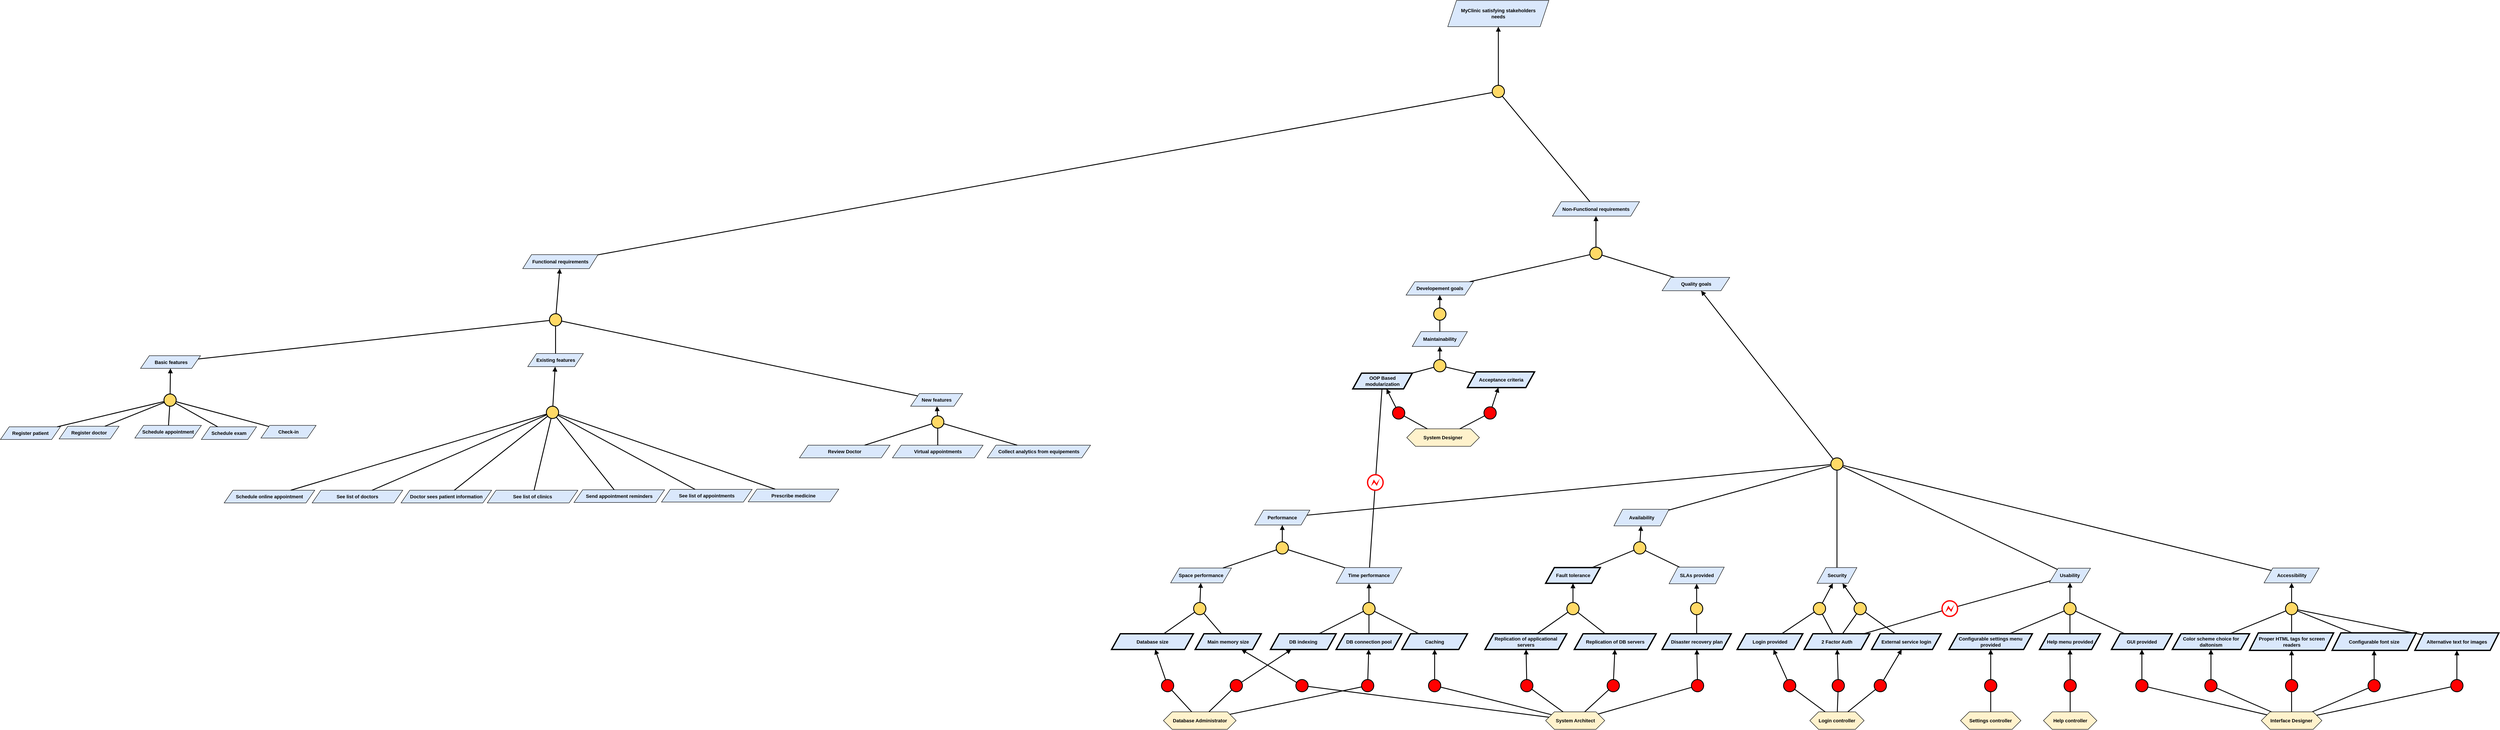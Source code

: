 <mxfile version="24.2.7" type="github">
  <diagram name="Page-1" id="boOQu0blXiEXMvREqvY-">
    <mxGraphModel dx="8123" dy="2787" grid="1" gridSize="10" guides="1" tooltips="1" connect="1" arrows="1" fold="1" page="0" pageScale="1" pageWidth="827" pageHeight="1169" math="0" shadow="0">
      <root>
        <mxCell id="0" />
        <mxCell id="1" parent="0" />
        <mxCell id="hhZgl5cuM9jdRTXyqVL1-1" value="&lt;b&gt;MyClinic satisfying stakeholders&lt;/b&gt;&lt;div&gt;&lt;b&gt;needs&lt;/b&gt;&lt;/div&gt;" style="shape=parallelogram;perimeter=parallelogramPerimeter;whiteSpace=wrap;html=1;fixedSize=1;fillColor=#dae8fc;strokeColor=#000000;fontFamily=Helvetica;fontSize=11;fontColor=default;labelBackgroundColor=none;" parent="1" vertex="1">
          <mxGeometry x="-111" y="-183" width="231" height="60" as="geometry" />
        </mxCell>
        <mxCell id="hhZgl5cuM9jdRTXyqVL1-2" style="edgeStyle=none;rounded=0;orthogonalLoop=1;jettySize=auto;html=1;strokeColor=default;strokeWidth=2;align=center;verticalAlign=middle;fontFamily=Helvetica;fontSize=11;fontColor=default;labelBackgroundColor=default;endArrow=none;endFill=0;" parent="1" source="hhZgl5cuM9jdRTXyqVL1-7" target="hhZgl5cuM9jdRTXyqVL1-3" edge="1">
          <mxGeometry relative="1" as="geometry">
            <mxPoint x="109.101" y="403" as="sourcePoint" />
          </mxGeometry>
        </mxCell>
        <mxCell id="hhZgl5cuM9jdRTXyqVL1-3" value="" style="ellipse;whiteSpace=wrap;html=1;aspect=fixed;fillColor=#FFD966;strokeWidth=2;fontFamily=Helvetica;fontSize=11;fontColor=default;labelBackgroundColor=default;" parent="1" vertex="1">
          <mxGeometry x="-9.5" y="11" width="28" height="28" as="geometry" />
        </mxCell>
        <mxCell id="hhZgl5cuM9jdRTXyqVL1-4" value="" style="endArrow=block;html=1;rounded=0;endFill=1;strokeWidth=2;strokeColor=default;align=center;verticalAlign=middle;fontFamily=Helvetica;fontSize=11;fontColor=default;labelBackgroundColor=default;" parent="1" source="hhZgl5cuM9jdRTXyqVL1-3" target="hhZgl5cuM9jdRTXyqVL1-1" edge="1">
          <mxGeometry width="50" height="50" relative="1" as="geometry">
            <mxPoint x="26.305" y="340.972" as="sourcePoint" />
            <mxPoint x="8.731" y="290.0" as="targetPoint" />
          </mxGeometry>
        </mxCell>
        <mxCell id="hhZgl5cuM9jdRTXyqVL1-5" value="" style="endArrow=none;html=1;rounded=0;strokeWidth=2;strokeColor=default;align=center;verticalAlign=middle;fontFamily=Helvetica;fontSize=11;fontColor=default;labelBackgroundColor=default;" parent="1" source="hhZgl5cuM9jdRTXyqVL1-6" target="hhZgl5cuM9jdRTXyqVL1-3" edge="1">
          <mxGeometry width="50" height="50" relative="1" as="geometry">
            <mxPoint x="-85.021" y="403" as="sourcePoint" />
            <mxPoint x="50.31" y="339" as="targetPoint" />
          </mxGeometry>
        </mxCell>
        <mxCell id="hhZgl5cuM9jdRTXyqVL1-6" value="&lt;b&gt;Functional requirements&lt;/b&gt;" style="shape=parallelogram;perimeter=parallelogramPerimeter;whiteSpace=wrap;html=1;fixedSize=1;fillColor=#dae8fc;strokeColor=#000000;fontFamily=Helvetica;fontSize=11;fontColor=default;labelBackgroundColor=none;" parent="1" vertex="1">
          <mxGeometry x="-2224" y="398" width="172" height="32" as="geometry" />
        </mxCell>
        <mxCell id="hhZgl5cuM9jdRTXyqVL1-7" value="&lt;b&gt;Non-Functional requirements&lt;/b&gt;" style="shape=parallelogram;perimeter=parallelogramPerimeter;whiteSpace=wrap;html=1;fixedSize=1;fillColor=#dae8fc;strokeColor=#000000;fontFamily=Helvetica;fontSize=11;fontColor=default;labelBackgroundColor=none;" parent="1" vertex="1">
          <mxGeometry x="128" y="277" width="199" height="33" as="geometry" />
        </mxCell>
        <mxCell id="hhZgl5cuM9jdRTXyqVL1-8" style="edgeStyle=none;rounded=0;orthogonalLoop=1;jettySize=auto;html=1;strokeColor=default;strokeWidth=2;align=center;verticalAlign=middle;fontFamily=Helvetica;fontSize=11;fontColor=default;labelBackgroundColor=default;endArrow=none;endFill=0;" parent="1" source="hhZgl5cuM9jdRTXyqVL1-9" target="hhZgl5cuM9jdRTXyqVL1-16" edge="1">
          <mxGeometry relative="1" as="geometry" />
        </mxCell>
        <mxCell id="hhZgl5cuM9jdRTXyqVL1-9" value="&lt;b&gt;Security&lt;/b&gt;" style="shape=parallelogram;perimeter=parallelogramPerimeter;whiteSpace=wrap;html=1;fixedSize=1;fillColor=#dae8fc;strokeColor=#000000;fontFamily=Helvetica;fontSize=11;fontColor=default;labelBackgroundColor=none;" parent="1" vertex="1">
          <mxGeometry x="732.5" y="1113.25" width="91" height="36" as="geometry" />
        </mxCell>
        <mxCell id="hhZgl5cuM9jdRTXyqVL1-10" style="edgeStyle=none;rounded=0;orthogonalLoop=1;jettySize=auto;html=1;strokeColor=default;strokeWidth=2;align=center;verticalAlign=middle;fontFamily=Helvetica;fontSize=11;fontColor=default;labelBackgroundColor=default;endArrow=none;endFill=0;" parent="1" source="hhZgl5cuM9jdRTXyqVL1-11" target="hhZgl5cuM9jdRTXyqVL1-16" edge="1">
          <mxGeometry relative="1" as="geometry" />
        </mxCell>
        <mxCell id="hhZgl5cuM9jdRTXyqVL1-11" value="&lt;b&gt;Performance&lt;/b&gt;" style="shape=parallelogram;perimeter=parallelogramPerimeter;whiteSpace=wrap;html=1;fixedSize=1;fillColor=#dae8fc;strokeColor=#000000;fontFamily=Helvetica;fontSize=11;fontColor=default;labelBackgroundColor=none;" parent="1" vertex="1">
          <mxGeometry x="-552" y="982" width="126" height="34" as="geometry" />
        </mxCell>
        <mxCell id="hhZgl5cuM9jdRTXyqVL1-12" style="edgeStyle=none;rounded=0;orthogonalLoop=1;jettySize=auto;html=1;strokeColor=default;strokeWidth=2;align=center;verticalAlign=middle;fontFamily=Helvetica;fontSize=11;fontColor=default;labelBackgroundColor=default;endArrow=none;endFill=0;" parent="1" source="hhZgl5cuM9jdRTXyqVL1-13" target="hhZgl5cuM9jdRTXyqVL1-16" edge="1">
          <mxGeometry relative="1" as="geometry" />
        </mxCell>
        <mxCell id="hhZgl5cuM9jdRTXyqVL1-13" value="&lt;b&gt;Usability&lt;/b&gt;" style="shape=parallelogram;perimeter=parallelogramPerimeter;whiteSpace=wrap;html=1;fixedSize=1;fillColor=#dae8fc;strokeColor=#000000;fontFamily=Helvetica;fontSize=11;fontColor=default;labelBackgroundColor=none;" parent="1" vertex="1">
          <mxGeometry x="1263.19" y="1114.75" width="94" height="33" as="geometry" />
        </mxCell>
        <mxCell id="hhZgl5cuM9jdRTXyqVL1-16" value="" style="ellipse;whiteSpace=wrap;html=1;aspect=fixed;fillColor=#FFD966;strokeWidth=2;fontFamily=Helvetica;fontSize=11;fontColor=default;labelBackgroundColor=default;" parent="1" vertex="1">
          <mxGeometry x="764" y="862.5" width="28" height="28" as="geometry" />
        </mxCell>
        <mxCell id="hhZgl5cuM9jdRTXyqVL1-17" value="" style="endArrow=block;html=1;rounded=0;endFill=1;strokeWidth=2;strokeColor=default;align=center;verticalAlign=middle;fontFamily=Helvetica;fontSize=11;fontColor=default;labelBackgroundColor=default;" parent="1" source="hhZgl5cuM9jdRTXyqVL1-16" target="hhZgl5cuM9jdRTXyqVL1-19" edge="1">
          <mxGeometry width="50" height="50" relative="1" as="geometry">
            <mxPoint x="619.995" y="836.972" as="sourcePoint" />
            <mxPoint x="619.519" y="712" as="targetPoint" />
          </mxGeometry>
        </mxCell>
        <mxCell id="hhZgl5cuM9jdRTXyqVL1-18" value="" style="endArrow=none;html=1;rounded=0;strokeWidth=2;strokeColor=default;align=center;verticalAlign=middle;fontFamily=Helvetica;fontSize=11;fontColor=default;labelBackgroundColor=default;" parent="1" source="VJ46IUaFnkmYb7uttQ85-18" target="hhZgl5cuM9jdRTXyqVL1-16" edge="1">
          <mxGeometry width="50" height="50" relative="1" as="geometry">
            <mxPoint x="485.889" y="968" as="sourcePoint" />
            <mxPoint x="644" y="835" as="targetPoint" />
            <Array as="points" />
          </mxGeometry>
        </mxCell>
        <mxCell id="hhZgl5cuM9jdRTXyqVL1-19" value="&lt;b&gt;&lt;font style=&quot;font-size: 11px;&quot;&gt;Quality goals&lt;/font&gt;&lt;/b&gt;" style="shape=parallelogram;perimeter=parallelogramPerimeter;whiteSpace=wrap;html=1;fixedSize=1;fillColor=#dae8fc;strokeColor=#000000;fontFamily=Helvetica;fontSize=11;fontColor=default;labelBackgroundColor=none;" parent="1" vertex="1">
          <mxGeometry x="378.5" y="450" width="154.5" height="30.5" as="geometry" />
        </mxCell>
        <mxCell id="hhZgl5cuM9jdRTXyqVL1-20" style="edgeStyle=none;rounded=0;orthogonalLoop=1;jettySize=auto;html=1;strokeColor=default;strokeWidth=2;align=center;verticalAlign=middle;fontFamily=Helvetica;fontSize=11;fontColor=default;labelBackgroundColor=default;endArrow=none;endFill=0;" parent="1" source="hhZgl5cuM9jdRTXyqVL1-21" target="gHxcEwQc_VgSDflbKRzH-48" edge="1">
          <mxGeometry relative="1" as="geometry">
            <mxPoint x="-54.253" y="451.771" as="targetPoint" />
          </mxGeometry>
        </mxCell>
        <mxCell id="hhZgl5cuM9jdRTXyqVL1-21" value="" style="ellipse;whiteSpace=wrap;html=1;aspect=fixed;fillColor=#FFD966;strokeWidth=2;fontFamily=Helvetica;fontSize=11;fontColor=default;labelBackgroundColor=default;" parent="1" vertex="1">
          <mxGeometry x="213.5" y="381" width="28" height="28" as="geometry" />
        </mxCell>
        <mxCell id="hhZgl5cuM9jdRTXyqVL1-22" value="" style="endArrow=block;html=1;rounded=0;endFill=1;strokeWidth=2;strokeColor=default;align=center;verticalAlign=middle;fontFamily=Helvetica;fontSize=11;fontColor=default;labelBackgroundColor=default;" parent="1" source="hhZgl5cuM9jdRTXyqVL1-21" target="hhZgl5cuM9jdRTXyqVL1-7" edge="1">
          <mxGeometry width="50" height="50" relative="1" as="geometry">
            <mxPoint x="819.995" y="566.972" as="sourcePoint" />
            <mxPoint x="816" y="522" as="targetPoint" />
          </mxGeometry>
        </mxCell>
        <mxCell id="hhZgl5cuM9jdRTXyqVL1-23" value="" style="endArrow=none;html=1;rounded=0;strokeWidth=2;strokeColor=default;align=center;verticalAlign=middle;fontFamily=Helvetica;fontSize=11;fontColor=default;labelBackgroundColor=default;" parent="1" source="hhZgl5cuM9jdRTXyqVL1-19" target="hhZgl5cuM9jdRTXyqVL1-21" edge="1">
          <mxGeometry width="50" height="50" relative="1" as="geometry">
            <mxPoint x="819" y="629" as="sourcePoint" />
            <mxPoint x="844" y="565" as="targetPoint" />
          </mxGeometry>
        </mxCell>
        <mxCell id="hhZgl5cuM9jdRTXyqVL1-25" style="edgeStyle=none;rounded=0;orthogonalLoop=1;jettySize=auto;html=1;strokeColor=default;strokeWidth=2;align=center;verticalAlign=middle;fontFamily=Helvetica;fontSize=11;fontColor=default;labelBackgroundColor=default;endArrow=none;endFill=0;" parent="1" source="hhZgl5cuM9jdRTXyqVL1-27" target="hhZgl5cuM9jdRTXyqVL1-31" edge="1">
          <mxGeometry relative="1" as="geometry" />
        </mxCell>
        <mxCell id="hhZgl5cuM9jdRTXyqVL1-26" style="edgeStyle=none;rounded=0;orthogonalLoop=1;jettySize=auto;html=1;strokeColor=default;strokeWidth=2;align=center;verticalAlign=middle;fontFamily=Helvetica;fontSize=11;fontColor=default;labelBackgroundColor=default;endArrow=none;endFill=0;" parent="1" source="hhZgl5cuM9jdRTXyqVL1-27" target="hhZgl5cuM9jdRTXyqVL1-32" edge="1">
          <mxGeometry relative="1" as="geometry" />
        </mxCell>
        <mxCell id="hhZgl5cuM9jdRTXyqVL1-27" value="" style="ellipse;whiteSpace=wrap;html=1;aspect=fixed;fillColor=#FFD966;strokeWidth=2;fontFamily=Helvetica;fontSize=11;fontColor=default;labelBackgroundColor=default;" parent="1" vertex="1">
          <mxGeometry x="-2163" y="533" width="28" height="28" as="geometry" />
        </mxCell>
        <mxCell id="hhZgl5cuM9jdRTXyqVL1-28" value="" style="endArrow=block;html=1;rounded=0;endFill=1;strokeWidth=2;strokeColor=default;align=center;verticalAlign=middle;fontFamily=Helvetica;fontSize=11;fontColor=default;labelBackgroundColor=default;" parent="1" source="hhZgl5cuM9jdRTXyqVL1-27" target="hhZgl5cuM9jdRTXyqVL1-6" edge="1">
          <mxGeometry width="50" height="50" relative="1" as="geometry">
            <mxPoint x="-1290.035" y="728.972" as="sourcePoint" />
            <mxPoint x="-1648.999" y="620" as="targetPoint" />
          </mxGeometry>
        </mxCell>
        <mxCell id="hhZgl5cuM9jdRTXyqVL1-29" value="" style="endArrow=none;html=1;rounded=0;strokeWidth=2;strokeColor=default;align=center;verticalAlign=middle;fontFamily=Helvetica;fontSize=11;fontColor=default;labelBackgroundColor=default;" parent="1" source="hhZgl5cuM9jdRTXyqVL1-30" target="hhZgl5cuM9jdRTXyqVL1-27" edge="1">
          <mxGeometry width="50" height="50" relative="1" as="geometry">
            <mxPoint x="-1292.03" y="706" as="sourcePoint" />
            <mxPoint x="-1267.03" y="642" as="targetPoint" />
          </mxGeometry>
        </mxCell>
        <mxCell id="hhZgl5cuM9jdRTXyqVL1-30" value="&lt;b&gt;&amp;nbsp;Basic features&lt;/b&gt;" style="shape=parallelogram;perimeter=parallelogramPerimeter;whiteSpace=wrap;html=1;fixedSize=1;fillColor=#dae8fc;strokeColor=#000000;fontFamily=Helvetica;fontSize=11;fontColor=default;labelBackgroundColor=none;" parent="1" vertex="1">
          <mxGeometry x="-3097" y="629" width="137" height="29" as="geometry" />
        </mxCell>
        <mxCell id="hhZgl5cuM9jdRTXyqVL1-31" value="&lt;b&gt;Existing&amp;nbsp;&lt;/b&gt;&lt;b&gt;features&lt;/b&gt;" style="shape=parallelogram;perimeter=parallelogramPerimeter;whiteSpace=wrap;html=1;fixedSize=1;fillColor=#dae8fc;strokeColor=#000000;fontFamily=Helvetica;fontSize=11;fontColor=default;labelBackgroundColor=none;" parent="1" vertex="1">
          <mxGeometry x="-2212.5" y="624" width="127" height="30" as="geometry" />
        </mxCell>
        <mxCell id="hhZgl5cuM9jdRTXyqVL1-32" value="&lt;b&gt;New&amp;nbsp;&lt;/b&gt;&lt;b&gt;features&lt;/b&gt;" style="shape=parallelogram;perimeter=parallelogramPerimeter;whiteSpace=wrap;html=1;fixedSize=1;fillColor=#dae8fc;strokeColor=#000000;fontFamily=Helvetica;fontSize=11;fontColor=default;labelBackgroundColor=none;" parent="1" vertex="1">
          <mxGeometry x="-1338" y="715.5" width="119" height="29" as="geometry" />
        </mxCell>
        <mxCell id="hhZgl5cuM9jdRTXyqVL1-33" value="&lt;b&gt;Fault tolerance&lt;/b&gt;" style="shape=parallelogram;perimeter=parallelogramPerimeter;whiteSpace=wrap;html=1;fixedSize=1;fillColor=#dae8fc;strokeColor=#000000;strokeWidth=3;fontFamily=Helvetica;fontSize=11;fontColor=default;labelBackgroundColor=none;" parent="1" vertex="1">
          <mxGeometry x="112.5" y="1113.25" width="125" height="36" as="geometry" />
        </mxCell>
        <mxCell id="hhZgl5cuM9jdRTXyqVL1-34" style="edgeStyle=none;rounded=0;orthogonalLoop=1;jettySize=auto;html=1;strokeColor=default;strokeWidth=2;align=center;verticalAlign=middle;fontFamily=Helvetica;fontSize=11;fontColor=default;labelBackgroundColor=default;endArrow=none;endFill=0;" parent="1" source="hhZgl5cuM9jdRTXyqVL1-35" target="hhZgl5cuM9jdRTXyqVL1-95" edge="1">
          <mxGeometry relative="1" as="geometry">
            <mxPoint x="383.491" y="1079.476" as="sourcePoint" />
          </mxGeometry>
        </mxCell>
        <mxCell id="hhZgl5cuM9jdRTXyqVL1-35" value="" style="ellipse;whiteSpace=wrap;html=1;aspect=fixed;fillColor=#FFD966;strokeWidth=2;fontFamily=Helvetica;fontSize=11;fontColor=default;labelBackgroundColor=default;" parent="1" vertex="1">
          <mxGeometry x="313.5" y="1054.25" width="28" height="28" as="geometry" />
        </mxCell>
        <mxCell id="hhZgl5cuM9jdRTXyqVL1-36" value="" style="endArrow=block;html=1;rounded=0;endFill=1;strokeWidth=2;strokeColor=default;align=center;verticalAlign=middle;fontFamily=Helvetica;fontSize=11;fontColor=default;labelBackgroundColor=default;" parent="1" source="hhZgl5cuM9jdRTXyqVL1-35" target="VJ46IUaFnkmYb7uttQ85-18" edge="1">
          <mxGeometry width="50" height="50" relative="1" as="geometry">
            <mxPoint x="290.995" y="1125.222" as="sourcePoint" />
            <mxPoint x="327.5" y="1005.25" as="targetPoint" />
          </mxGeometry>
        </mxCell>
        <mxCell id="hhZgl5cuM9jdRTXyqVL1-37" value="" style="endArrow=none;html=1;rounded=0;strokeWidth=2;strokeColor=default;align=center;verticalAlign=middle;fontFamily=Helvetica;fontSize=11;fontColor=default;labelBackgroundColor=default;" parent="1" source="hhZgl5cuM9jdRTXyqVL1-33" target="hhZgl5cuM9jdRTXyqVL1-35" edge="1">
          <mxGeometry width="50" height="50" relative="1" as="geometry">
            <mxPoint x="300" y="1187.25" as="sourcePoint" />
            <mxPoint x="325" y="1123.25" as="targetPoint" />
          </mxGeometry>
        </mxCell>
        <mxCell id="hhZgl5cuM9jdRTXyqVL1-38" value="&lt;b&gt;GUI provided&lt;/b&gt;" style="shape=parallelogram;perimeter=parallelogramPerimeter;whiteSpace=wrap;html=1;fixedSize=1;fillColor=#dae8fc;strokeColor=#000000;strokeWidth=3;fontFamily=Helvetica;fontSize=11;fontColor=default;labelBackgroundColor=none;" parent="1" vertex="1">
          <mxGeometry x="1405" y="1264.5" width="139" height="36" as="geometry" />
        </mxCell>
        <mxCell id="hhZgl5cuM9jdRTXyqVL1-39" style="edgeStyle=none;rounded=0;orthogonalLoop=1;jettySize=auto;html=1;strokeColor=default;strokeWidth=2;align=center;verticalAlign=middle;fontFamily=Helvetica;fontSize=11;fontColor=default;labelBackgroundColor=default;endArrow=none;endFill=0;" parent="1" source="hhZgl5cuM9jdRTXyqVL1-40" target="hhZgl5cuM9jdRTXyqVL1-43" edge="1">
          <mxGeometry relative="1" as="geometry" />
        </mxCell>
        <mxCell id="hhZgl5cuM9jdRTXyqVL1-40" value="" style="ellipse;whiteSpace=wrap;html=1;aspect=fixed;fillColor=#FFD966;strokeWidth=2;fontFamily=Helvetica;fontSize=11;fontColor=default;labelBackgroundColor=default;" parent="1" vertex="1">
          <mxGeometry x="1296.19" y="1193" width="28" height="28" as="geometry" />
        </mxCell>
        <mxCell id="hhZgl5cuM9jdRTXyqVL1-41" value="" style="endArrow=block;html=1;rounded=0;endFill=1;strokeWidth=2;strokeColor=default;align=center;verticalAlign=middle;fontFamily=Helvetica;fontSize=11;fontColor=default;labelBackgroundColor=default;" parent="1" source="hhZgl5cuM9jdRTXyqVL1-40" target="hhZgl5cuM9jdRTXyqVL1-13" edge="1">
          <mxGeometry width="50" height="50" relative="1" as="geometry">
            <mxPoint x="1391.685" y="1317.222" as="sourcePoint" />
            <mxPoint x="1350.69" y="1186.75" as="targetPoint" />
          </mxGeometry>
        </mxCell>
        <mxCell id="hhZgl5cuM9jdRTXyqVL1-42" value="" style="endArrow=none;html=1;rounded=0;strokeWidth=2;strokeColor=default;align=center;verticalAlign=middle;fontFamily=Helvetica;fontSize=11;fontColor=default;labelBackgroundColor=default;" parent="1" source="hhZgl5cuM9jdRTXyqVL1-38" target="hhZgl5cuM9jdRTXyqVL1-40" edge="1">
          <mxGeometry width="50" height="50" relative="1" as="geometry">
            <mxPoint x="1409.69" y="1379.25" as="sourcePoint" />
            <mxPoint x="1434.69" y="1315.25" as="targetPoint" />
          </mxGeometry>
        </mxCell>
        <mxCell id="hhZgl5cuM9jdRTXyqVL1-43" value="&lt;b&gt;Help menu provided&lt;/b&gt;" style="shape=parallelogram;perimeter=parallelogramPerimeter;whiteSpace=wrap;html=1;fixedSize=1;fillColor=#dae8fc;strokeColor=#000000;strokeWidth=3;fontFamily=Helvetica;fontSize=11;fontColor=default;labelBackgroundColor=none;" parent="1" vertex="1">
          <mxGeometry x="1240.69" y="1264.5" width="139" height="36" as="geometry" />
        </mxCell>
        <mxCell id="hhZgl5cuM9jdRTXyqVL1-44" value="&lt;div&gt;&lt;b&gt;Interface Designer&lt;/b&gt;&lt;/div&gt;" style="shape=hexagon;perimeter=hexagonPerimeter2;whiteSpace=wrap;html=1;fixedSize=1;fillColor=#FFF2CC;fontFamily=Helvetica;fontSize=11;fontColor=default;labelBackgroundColor=none;" parent="1" vertex="1">
          <mxGeometry x="1747.31" y="1443" width="138.38" height="40" as="geometry" />
        </mxCell>
        <mxCell id="hhZgl5cuM9jdRTXyqVL1-45" value="" style="ellipse;whiteSpace=wrap;html=1;aspect=fixed;fillColor=#FF0000;strokeWidth=2;fontFamily=Helvetica;fontSize=11;fontColor=default;labelBackgroundColor=default;" parent="1" vertex="1">
          <mxGeometry x="1460.5" y="1369.13" width="28" height="28" as="geometry" />
        </mxCell>
        <mxCell id="hhZgl5cuM9jdRTXyqVL1-46" value="" style="endArrow=block;html=1;rounded=0;endFill=1;strokeWidth=2;strokeColor=default;align=center;verticalAlign=middle;fontFamily=Helvetica;fontSize=11;fontColor=default;labelBackgroundColor=default;" parent="1" source="hhZgl5cuM9jdRTXyqVL1-45" target="hhZgl5cuM9jdRTXyqVL1-38" edge="1">
          <mxGeometry width="50" height="50" relative="1" as="geometry">
            <mxPoint x="1657.145" y="1403.592" as="sourcePoint" />
            <mxPoint x="1617.691" y="1355.62" as="targetPoint" />
          </mxGeometry>
        </mxCell>
        <mxCell id="hhZgl5cuM9jdRTXyqVL1-47" value="" style="endArrow=none;html=1;rounded=0;strokeWidth=2;strokeColor=default;align=center;verticalAlign=middle;fontFamily=Helvetica;fontSize=11;fontColor=default;labelBackgroundColor=default;" parent="1" source="hhZgl5cuM9jdRTXyqVL1-44" target="hhZgl5cuM9jdRTXyqVL1-45" edge="1">
          <mxGeometry width="50" height="50" relative="1" as="geometry">
            <mxPoint x="1643.46" y="1465.62" as="sourcePoint" />
            <mxPoint x="1668.46" y="1401.62" as="targetPoint" />
          </mxGeometry>
        </mxCell>
        <mxCell id="hhZgl5cuM9jdRTXyqVL1-48" value="&lt;b&gt;Time performance&lt;/b&gt;" style="shape=parallelogram;perimeter=parallelogramPerimeter;whiteSpace=wrap;html=1;fixedSize=1;fillColor=#dae8fc;strokeColor=#000000;strokeWidth=1;fontFamily=Helvetica;fontSize=11;fontColor=default;labelBackgroundColor=none;" parent="1" vertex="1">
          <mxGeometry x="-366" y="1113.25" width="150" height="36" as="geometry" />
        </mxCell>
        <mxCell id="hhZgl5cuM9jdRTXyqVL1-49" value="" style="ellipse;whiteSpace=wrap;html=1;aspect=fixed;fillColor=#FFD966;strokeWidth=2;fontFamily=Helvetica;fontSize=11;fontColor=default;labelBackgroundColor=default;" parent="1" vertex="1">
          <mxGeometry x="-503" y="1054.25" width="28" height="28" as="geometry" />
        </mxCell>
        <mxCell id="hhZgl5cuM9jdRTXyqVL1-50" value="" style="endArrow=block;html=1;rounded=0;endFill=1;strokeWidth=2;strokeColor=default;align=center;verticalAlign=middle;fontFamily=Helvetica;fontSize=11;fontColor=default;labelBackgroundColor=default;" parent="1" source="hhZgl5cuM9jdRTXyqVL1-49" target="hhZgl5cuM9jdRTXyqVL1-11" edge="1">
          <mxGeometry width="50" height="50" relative="1" as="geometry">
            <mxPoint x="-45.005" y="1011.472" as="sourcePoint" />
            <mxPoint x="-49" y="966.5" as="targetPoint" />
          </mxGeometry>
        </mxCell>
        <mxCell id="hhZgl5cuM9jdRTXyqVL1-51" value="" style="endArrow=none;html=1;rounded=0;strokeWidth=2;strokeColor=default;align=center;verticalAlign=middle;fontFamily=Helvetica;fontSize=11;fontColor=default;labelBackgroundColor=default;" parent="1" source="hhZgl5cuM9jdRTXyqVL1-48" target="hhZgl5cuM9jdRTXyqVL1-49" edge="1">
          <mxGeometry width="50" height="50" relative="1" as="geometry">
            <mxPoint x="-46" y="1073.5" as="sourcePoint" />
            <mxPoint x="-21" y="1009.5" as="targetPoint" />
          </mxGeometry>
        </mxCell>
        <mxCell id="hhZgl5cuM9jdRTXyqVL1-52" value="&lt;b&gt;DB indexing&lt;/b&gt;" style="shape=parallelogram;perimeter=parallelogramPerimeter;whiteSpace=wrap;html=1;fixedSize=1;fillColor=#dae8fc;strokeColor=#000000;strokeWidth=3;fontFamily=Helvetica;fontSize=11;fontColor=default;labelBackgroundColor=none;" parent="1" vertex="1">
          <mxGeometry x="-516" y="1264.5" width="150" height="36" as="geometry" />
        </mxCell>
        <mxCell id="hhZgl5cuM9jdRTXyqVL1-53" value="" style="ellipse;whiteSpace=wrap;html=1;aspect=fixed;fillColor=#FFD966;strokeWidth=2;fontFamily=Helvetica;fontSize=11;fontColor=default;labelBackgroundColor=default;" parent="1" vertex="1">
          <mxGeometry x="-305" y="1193" width="28" height="28" as="geometry" />
        </mxCell>
        <mxCell id="hhZgl5cuM9jdRTXyqVL1-54" value="" style="endArrow=none;html=1;rounded=0;strokeWidth=2;strokeColor=default;align=center;verticalAlign=middle;fontFamily=Helvetica;fontSize=11;fontColor=default;labelBackgroundColor=default;" parent="1" source="hhZgl5cuM9jdRTXyqVL1-52" target="hhZgl5cuM9jdRTXyqVL1-53" edge="1">
          <mxGeometry width="50" height="50" relative="1" as="geometry">
            <mxPoint x="-88" y="1225" as="sourcePoint" />
            <mxPoint x="-63" y="1161" as="targetPoint" />
          </mxGeometry>
        </mxCell>
        <mxCell id="hhZgl5cuM9jdRTXyqVL1-55" style="edgeStyle=none;rounded=0;orthogonalLoop=1;jettySize=auto;html=1;strokeColor=default;strokeWidth=2;align=center;verticalAlign=middle;fontFamily=Helvetica;fontSize=11;fontColor=default;labelBackgroundColor=default;endArrow=none;endFill=0;" parent="1" source="hhZgl5cuM9jdRTXyqVL1-56" target="hhZgl5cuM9jdRTXyqVL1-53" edge="1">
          <mxGeometry relative="1" as="geometry" />
        </mxCell>
        <mxCell id="hhZgl5cuM9jdRTXyqVL1-56" value="&lt;b&gt;DB connection pool&lt;/b&gt;" style="shape=parallelogram;perimeter=parallelogramPerimeter;whiteSpace=wrap;html=1;fixedSize=1;fillColor=#dae8fc;strokeColor=#000000;strokeWidth=3;fontFamily=Helvetica;fontSize=11;fontColor=default;labelBackgroundColor=none;" parent="1" vertex="1">
          <mxGeometry x="-366.0" y="1264.5" width="150" height="36" as="geometry" />
        </mxCell>
        <mxCell id="hhZgl5cuM9jdRTXyqVL1-57" value="" style="ellipse;whiteSpace=wrap;html=1;aspect=fixed;fillColor=#FFD966;strokeWidth=2;fontFamily=Helvetica;fontSize=11;fontColor=default;labelBackgroundColor=default;" parent="1" vertex="1">
          <mxGeometry x="-143.19" y="519.87" width="28" height="28" as="geometry" />
        </mxCell>
        <mxCell id="hhZgl5cuM9jdRTXyqVL1-58" value="" style="endArrow=block;html=1;rounded=0;endFill=1;strokeWidth=2;strokeColor=default;align=center;verticalAlign=middle;fontFamily=Helvetica;fontSize=11;fontColor=default;labelBackgroundColor=default;" parent="1" source="hhZgl5cuM9jdRTXyqVL1-57" target="gHxcEwQc_VgSDflbKRzH-48" edge="1">
          <mxGeometry width="50" height="50" relative="1" as="geometry">
            <mxPoint x="1.805" y="780.842" as="sourcePoint" />
            <mxPoint x="-129.19" y="482.87" as="targetPoint" />
          </mxGeometry>
        </mxCell>
        <mxCell id="hhZgl5cuM9jdRTXyqVL1-59" value="" style="endArrow=none;html=1;rounded=0;strokeWidth=2;strokeColor=default;align=center;verticalAlign=middle;fontFamily=Helvetica;fontSize=11;fontColor=default;labelBackgroundColor=default;" parent="1" source="hhZgl5cuM9jdRTXyqVL1-60" target="hhZgl5cuM9jdRTXyqVL1-57" edge="1">
          <mxGeometry width="50" height="50" relative="1" as="geometry">
            <mxPoint x="0.81" y="842.87" as="sourcePoint" />
            <mxPoint x="25.81" y="778.87" as="targetPoint" />
          </mxGeometry>
        </mxCell>
        <mxCell id="hhZgl5cuM9jdRTXyqVL1-60" value="&lt;b&gt;Maintainability&lt;/b&gt;" style="shape=parallelogram;perimeter=parallelogramPerimeter;whiteSpace=wrap;html=1;fixedSize=1;fillColor=#dae8fc;strokeColor=#000000;fontFamily=Helvetica;fontSize=11;fontColor=default;labelBackgroundColor=none;" parent="1" vertex="1">
          <mxGeometry x="-192.19" y="573.9" width="126" height="34" as="geometry" />
        </mxCell>
        <mxCell id="hhZgl5cuM9jdRTXyqVL1-62" value="&lt;b&gt;OOP Based modularization&lt;/b&gt;" style="shape=parallelogram;perimeter=parallelogramPerimeter;whiteSpace=wrap;html=1;fixedSize=1;fillColor=#dae8fc;strokeColor=#000000;strokeWidth=3;fontFamily=Helvetica;fontSize=11;fontColor=default;labelBackgroundColor=none;" parent="1" vertex="1">
          <mxGeometry x="-328" y="668.87" width="136" height="36" as="geometry" />
        </mxCell>
        <mxCell id="hhZgl5cuM9jdRTXyqVL1-63" style="edgeStyle=none;rounded=0;orthogonalLoop=1;jettySize=auto;html=1;strokeColor=default;strokeWidth=2;align=center;verticalAlign=middle;fontFamily=Helvetica;fontSize=11;fontColor=default;labelBackgroundColor=default;endArrow=none;endFill=0;" parent="1" source="hhZgl5cuM9jdRTXyqVL1-64" target="hhZgl5cuM9jdRTXyqVL1-66" edge="1">
          <mxGeometry relative="1" as="geometry">
            <mxPoint x="-114.521" y="679.897" as="targetPoint" />
          </mxGeometry>
        </mxCell>
        <mxCell id="hhZgl5cuM9jdRTXyqVL1-64" value="&lt;b&gt;Acceptance criteria&lt;/b&gt;" style="shape=parallelogram;perimeter=parallelogramPerimeter;whiteSpace=wrap;html=1;fixedSize=1;fillColor=#dae8fc;strokeColor=#000000;strokeWidth=3;fontFamily=Helvetica;fontSize=11;fontColor=default;labelBackgroundColor=none;" parent="1" vertex="1">
          <mxGeometry x="-66.19" y="665.87" width="153.5" height="36" as="geometry" />
        </mxCell>
        <mxCell id="hhZgl5cuM9jdRTXyqVL1-66" value="" style="ellipse;whiteSpace=wrap;html=1;aspect=fixed;fillColor=#FFD966;strokeWidth=2;fontFamily=Helvetica;fontSize=11;fontColor=default;labelBackgroundColor=default;" parent="1" vertex="1">
          <mxGeometry x="-143.19" y="637.87" width="28" height="28" as="geometry" />
        </mxCell>
        <mxCell id="hhZgl5cuM9jdRTXyqVL1-67" value="" style="endArrow=block;html=1;rounded=0;endFill=1;strokeWidth=2;strokeColor=default;align=center;verticalAlign=middle;fontFamily=Helvetica;fontSize=11;fontColor=default;labelBackgroundColor=default;" parent="1" source="hhZgl5cuM9jdRTXyqVL1-66" target="hhZgl5cuM9jdRTXyqVL1-60" edge="1">
          <mxGeometry width="50" height="50" relative="1" as="geometry">
            <mxPoint x="-173.195" y="645.872" as="sourcePoint" />
            <mxPoint x="-177.19" y="600.9" as="targetPoint" />
          </mxGeometry>
        </mxCell>
        <mxCell id="hhZgl5cuM9jdRTXyqVL1-68" value="" style="endArrow=none;html=1;rounded=0;strokeWidth=2;strokeColor=default;align=center;verticalAlign=middle;fontFamily=Helvetica;fontSize=11;fontColor=default;labelBackgroundColor=default;" parent="1" source="hhZgl5cuM9jdRTXyqVL1-62" target="hhZgl5cuM9jdRTXyqVL1-66" edge="1">
          <mxGeometry width="50" height="50" relative="1" as="geometry">
            <mxPoint x="-250.19" y="740.87" as="sourcePoint" />
            <mxPoint x="-141.817" y="680.082" as="targetPoint" />
          </mxGeometry>
        </mxCell>
        <mxCell id="hhZgl5cuM9jdRTXyqVL1-69" style="edgeStyle=none;rounded=0;orthogonalLoop=1;jettySize=auto;html=1;strokeColor=default;strokeWidth=2;align=center;verticalAlign=middle;fontFamily=Helvetica;fontSize=11;fontColor=default;labelBackgroundColor=default;endArrow=none;endFill=0;" parent="1" source="hhZgl5cuM9jdRTXyqVL1-70" target="hhZgl5cuM9jdRTXyqVL1-40" edge="1">
          <mxGeometry relative="1" as="geometry" />
        </mxCell>
        <mxCell id="hhZgl5cuM9jdRTXyqVL1-70" value="&lt;b&gt;Configurable settings menu provided&lt;/b&gt;" style="shape=parallelogram;perimeter=parallelogramPerimeter;whiteSpace=wrap;html=1;fixedSize=1;fillColor=#dae8fc;strokeColor=#000000;strokeWidth=3;fontFamily=Helvetica;fontSize=11;fontColor=default;labelBackgroundColor=none;" parent="1" vertex="1">
          <mxGeometry x="1034.04" y="1264.5" width="190.31" height="36" as="geometry" />
        </mxCell>
        <mxCell id="hhZgl5cuM9jdRTXyqVL1-71" value="" style="endArrow=block;html=1;rounded=0;endFill=1;strokeWidth=2;strokeColor=default;align=center;verticalAlign=middle;fontFamily=Helvetica;fontSize=11;fontColor=default;labelBackgroundColor=default;" parent="1" source="hhZgl5cuM9jdRTXyqVL1-53" target="hhZgl5cuM9jdRTXyqVL1-48" edge="1">
          <mxGeometry width="50" height="50" relative="1" as="geometry">
            <mxPoint x="-85.674" y="1155.516" as="sourcePoint" />
            <mxPoint x="-104" y="1145.5" as="targetPoint" />
          </mxGeometry>
        </mxCell>
        <mxCell id="hhZgl5cuM9jdRTXyqVL1-72" value="&lt;b&gt;Database Administrator&lt;/b&gt;" style="shape=hexagon;perimeter=hexagonPerimeter2;whiteSpace=wrap;html=1;fixedSize=1;fillColor=#FFF2CC;fontFamily=Helvetica;fontSize=11;fontColor=default;labelBackgroundColor=none;" parent="1" vertex="1">
          <mxGeometry x="-760.5" y="1443" width="166" height="40" as="geometry" />
        </mxCell>
        <mxCell id="hhZgl5cuM9jdRTXyqVL1-73" value="" style="ellipse;whiteSpace=wrap;html=1;aspect=fixed;fillColor=#FF0000;strokeWidth=2;fontFamily=Helvetica;fontSize=11;fontColor=default;labelBackgroundColor=default;" parent="1" vertex="1">
          <mxGeometry x="-608" y="1369.13" width="28" height="28" as="geometry" />
        </mxCell>
        <mxCell id="hhZgl5cuM9jdRTXyqVL1-74" value="" style="endArrow=none;html=1;rounded=0;strokeWidth=2;strokeColor=default;align=center;verticalAlign=middle;fontFamily=Helvetica;fontSize=11;fontColor=default;labelBackgroundColor=default;" parent="1" source="hhZgl5cuM9jdRTXyqVL1-72" target="hhZgl5cuM9jdRTXyqVL1-73" edge="1">
          <mxGeometry width="50" height="50" relative="1" as="geometry">
            <mxPoint x="-513.51" y="1458" as="sourcePoint" />
            <mxPoint x="-488.51" y="1394" as="targetPoint" />
          </mxGeometry>
        </mxCell>
        <mxCell id="hhZgl5cuM9jdRTXyqVL1-75" value="" style="endArrow=block;html=1;rounded=0;endFill=1;strokeWidth=2;strokeColor=default;align=center;verticalAlign=middle;fontFamily=Helvetica;fontSize=11;fontColor=default;labelBackgroundColor=default;" parent="1" source="hhZgl5cuM9jdRTXyqVL1-73" target="hhZgl5cuM9jdRTXyqVL1-52" edge="1">
          <mxGeometry width="50" height="50" relative="1" as="geometry">
            <mxPoint x="-446.31" y="1499" as="sourcePoint" />
            <mxPoint x="-550.31" y="1420" as="targetPoint" />
          </mxGeometry>
        </mxCell>
        <mxCell id="hhZgl5cuM9jdRTXyqVL1-77" value="&lt;b&gt;System Designer&lt;/b&gt;" style="shape=hexagon;perimeter=hexagonPerimeter2;whiteSpace=wrap;html=1;fixedSize=1;fillColor=#FFF2CC;fontFamily=Helvetica;fontSize=11;fontColor=default;labelBackgroundColor=none;" parent="1" vertex="1">
          <mxGeometry x="-204.69" y="796.12" width="166" height="40" as="geometry" />
        </mxCell>
        <mxCell id="hhZgl5cuM9jdRTXyqVL1-79" value="" style="ellipse;whiteSpace=wrap;html=1;aspect=fixed;fillColor=#FF0000;strokeWidth=2;fontFamily=Helvetica;fontSize=11;fontColor=default;labelBackgroundColor=default;" parent="1" vertex="1">
          <mxGeometry x="-237.19" y="745.87" width="28" height="28" as="geometry" />
        </mxCell>
        <mxCell id="hhZgl5cuM9jdRTXyqVL1-81" value="" style="endArrow=none;html=1;rounded=0;strokeWidth=2;strokeColor=default;align=center;verticalAlign=middle;fontFamily=Helvetica;fontSize=11;fontColor=default;labelBackgroundColor=default;" parent="1" source="hhZgl5cuM9jdRTXyqVL1-77" target="hhZgl5cuM9jdRTXyqVL1-79" edge="1">
          <mxGeometry width="50" height="50" relative="1" as="geometry">
            <mxPoint x="-112.19" y="859.37" as="sourcePoint" />
            <mxPoint x="-87.19" y="794.87" as="targetPoint" />
          </mxGeometry>
        </mxCell>
        <mxCell id="hhZgl5cuM9jdRTXyqVL1-83" value="" style="endArrow=block;html=1;rounded=0;endFill=1;strokeWidth=2;strokeColor=default;align=center;verticalAlign=middle;fontFamily=Helvetica;fontSize=11;fontColor=default;labelBackgroundColor=default;" parent="1" source="hhZgl5cuM9jdRTXyqVL1-79" target="hhZgl5cuM9jdRTXyqVL1-62" edge="1">
          <mxGeometry width="50" height="50" relative="1" as="geometry">
            <mxPoint x="-313.19" y="840.37" as="sourcePoint" />
            <mxPoint x="-209.19" y="766.37" as="targetPoint" />
          </mxGeometry>
        </mxCell>
        <mxCell id="hhZgl5cuM9jdRTXyqVL1-84" value="&lt;b&gt;Login provided&lt;/b&gt;" style="shape=parallelogram;perimeter=parallelogramPerimeter;whiteSpace=wrap;html=1;fixedSize=1;fillColor=#dae8fc;strokeColor=#000000;strokeWidth=3;fontFamily=Helvetica;fontSize=11;fontColor=default;labelBackgroundColor=none;" parent="1" vertex="1">
          <mxGeometry x="550" y="1264.5" width="150" height="36" as="geometry" />
        </mxCell>
        <mxCell id="hhZgl5cuM9jdRTXyqVL1-85" value="" style="ellipse;whiteSpace=wrap;html=1;aspect=fixed;fillColor=#FFD966;strokeWidth=2;fontFamily=Helvetica;fontSize=11;fontColor=default;labelBackgroundColor=default;" parent="1" vertex="1">
          <mxGeometry x="724" y="1193" width="28" height="28" as="geometry" />
        </mxCell>
        <mxCell id="hhZgl5cuM9jdRTXyqVL1-86" value="" style="endArrow=block;html=1;rounded=0;endFill=1;strokeWidth=2;strokeColor=default;align=center;verticalAlign=middle;fontFamily=Helvetica;fontSize=11;fontColor=default;labelBackgroundColor=default;" parent="1" source="hhZgl5cuM9jdRTXyqVL1-85" target="hhZgl5cuM9jdRTXyqVL1-9" edge="1">
          <mxGeometry width="50" height="50" relative="1" as="geometry">
            <mxPoint x="941.995" y="1257.222" as="sourcePoint" />
            <mxPoint x="901" y="1223.25" as="targetPoint" />
          </mxGeometry>
        </mxCell>
        <mxCell id="hhZgl5cuM9jdRTXyqVL1-87" value="" style="endArrow=none;html=1;rounded=0;strokeWidth=2;strokeColor=default;align=center;verticalAlign=middle;fontFamily=Helvetica;fontSize=11;fontColor=default;labelBackgroundColor=default;" parent="1" source="hhZgl5cuM9jdRTXyqVL1-84" target="hhZgl5cuM9jdRTXyqVL1-85" edge="1">
          <mxGeometry width="50" height="50" relative="1" as="geometry">
            <mxPoint x="863" y="1316.25" as="sourcePoint" />
            <mxPoint x="888" y="1252.25" as="targetPoint" />
          </mxGeometry>
        </mxCell>
        <mxCell id="hhZgl5cuM9jdRTXyqVL1-88" style="edgeStyle=none;rounded=0;orthogonalLoop=1;jettySize=auto;html=1;strokeColor=default;strokeWidth=2;align=center;verticalAlign=middle;fontFamily=Helvetica;fontSize=11;fontColor=default;labelBackgroundColor=default;endArrow=none;endFill=0;" parent="1" source="hhZgl5cuM9jdRTXyqVL1-89" target="hhZgl5cuM9jdRTXyqVL1-85" edge="1">
          <mxGeometry relative="1" as="geometry" />
        </mxCell>
        <mxCell id="hhZgl5cuM9jdRTXyqVL1-89" value="&lt;b&gt;2 Factor Auth&lt;/b&gt;" style="shape=parallelogram;perimeter=parallelogramPerimeter;whiteSpace=wrap;html=1;fixedSize=1;fillColor=#dae8fc;strokeColor=#000000;strokeWidth=3;fontFamily=Helvetica;fontSize=11;fontColor=default;labelBackgroundColor=none;" parent="1" vertex="1">
          <mxGeometry x="703" y="1264.5" width="150" height="36" as="geometry" />
        </mxCell>
        <mxCell id="hhZgl5cuM9jdRTXyqVL1-90" value="&lt;b&gt;External service login&lt;/b&gt;" style="shape=parallelogram;perimeter=parallelogramPerimeter;whiteSpace=wrap;html=1;fixedSize=1;fillColor=#dae8fc;strokeColor=#000000;strokeWidth=3;fontFamily=Helvetica;fontSize=11;fontColor=default;labelBackgroundColor=none;" parent="1" vertex="1">
          <mxGeometry x="857" y="1264.5" width="159" height="36" as="geometry" />
        </mxCell>
        <mxCell id="hhZgl5cuM9jdRTXyqVL1-91" style="edgeStyle=none;rounded=0;orthogonalLoop=1;jettySize=auto;html=1;strokeColor=default;strokeWidth=2;align=center;verticalAlign=middle;fontFamily=Helvetica;fontSize=11;fontColor=default;labelBackgroundColor=default;endArrow=none;endFill=0;" parent="1" source="hhZgl5cuM9jdRTXyqVL1-92" target="hhZgl5cuM9jdRTXyqVL1-89" edge="1">
          <mxGeometry relative="1" as="geometry" />
        </mxCell>
        <mxCell id="hhZgl5cuM9jdRTXyqVL1-92" value="" style="ellipse;whiteSpace=wrap;html=1;aspect=fixed;fillColor=#FFD966;strokeWidth=2;fontFamily=Helvetica;fontSize=11;fontColor=default;labelBackgroundColor=default;" parent="1" vertex="1">
          <mxGeometry x="817" y="1193" width="28" height="28" as="geometry" />
        </mxCell>
        <mxCell id="hhZgl5cuM9jdRTXyqVL1-93" value="" style="endArrow=block;html=1;rounded=0;endFill=1;strokeWidth=2;strokeColor=default;align=center;verticalAlign=middle;fontFamily=Helvetica;fontSize=11;fontColor=default;labelBackgroundColor=default;" parent="1" source="hhZgl5cuM9jdRTXyqVL1-92" target="hhZgl5cuM9jdRTXyqVL1-9" edge="1">
          <mxGeometry width="50" height="50" relative="1" as="geometry">
            <mxPoint x="968.995" y="1232.972" as="sourcePoint" />
            <mxPoint x="965" y="1188" as="targetPoint" />
          </mxGeometry>
        </mxCell>
        <mxCell id="hhZgl5cuM9jdRTXyqVL1-94" value="" style="endArrow=none;html=1;rounded=0;strokeWidth=2;strokeColor=default;align=center;verticalAlign=middle;fontFamily=Helvetica;fontSize=11;fontColor=default;labelBackgroundColor=default;" parent="1" source="hhZgl5cuM9jdRTXyqVL1-90" target="hhZgl5cuM9jdRTXyqVL1-92" edge="1">
          <mxGeometry width="50" height="50" relative="1" as="geometry">
            <mxPoint x="968" y="1295" as="sourcePoint" />
            <mxPoint x="993" y="1231" as="targetPoint" />
          </mxGeometry>
        </mxCell>
        <mxCell id="hhZgl5cuM9jdRTXyqVL1-95" value="&lt;b&gt;SLAs provided&lt;/b&gt;" style="shape=parallelogram;perimeter=parallelogramPerimeter;whiteSpace=wrap;html=1;fixedSize=1;fillColor=#dae8fc;strokeColor=#000000;fontFamily=Helvetica;fontSize=11;fontColor=default;labelBackgroundColor=none;" parent="1" vertex="1">
          <mxGeometry x="394.5" y="1112.25" width="126" height="38" as="geometry" />
        </mxCell>
        <mxCell id="hhZgl5cuM9jdRTXyqVL1-96" value="&lt;b&gt;Replication of DB servers&lt;/b&gt;" style="shape=parallelogram;perimeter=parallelogramPerimeter;whiteSpace=wrap;html=1;fixedSize=1;fillColor=#dae8fc;strokeColor=#000000;strokeWidth=3;fontFamily=Helvetica;fontSize=11;fontColor=default;labelBackgroundColor=none;" parent="1" vertex="1">
          <mxGeometry x="178" y="1264.5" width="187" height="36" as="geometry" />
        </mxCell>
        <mxCell id="hhZgl5cuM9jdRTXyqVL1-97" value="&lt;b&gt;System Architect&lt;/b&gt;" style="shape=hexagon;perimeter=hexagonPerimeter2;whiteSpace=wrap;html=1;fixedSize=1;fillColor=#FFF2CC;fontFamily=Helvetica;fontSize=11;fontColor=default;labelBackgroundColor=none;" parent="1" vertex="1">
          <mxGeometry x="112.5" y="1443" width="135" height="40" as="geometry" />
        </mxCell>
        <mxCell id="hhZgl5cuM9jdRTXyqVL1-98" value="" style="ellipse;whiteSpace=wrap;html=1;aspect=fixed;fillColor=#FF0000;strokeWidth=2;fontFamily=Helvetica;fontSize=11;fontColor=default;labelBackgroundColor=default;direction=south;" parent="1" vertex="1">
          <mxGeometry x="253" y="1369.13" width="28" height="28" as="geometry" />
        </mxCell>
        <mxCell id="hhZgl5cuM9jdRTXyqVL1-99" value="" style="endArrow=none;html=1;rounded=0;strokeWidth=2;strokeColor=default;align=center;verticalAlign=middle;fontFamily=Helvetica;fontSize=11;fontColor=default;labelBackgroundColor=default;" parent="1" source="hhZgl5cuM9jdRTXyqVL1-97" target="hhZgl5cuM9jdRTXyqVL1-98" edge="1">
          <mxGeometry width="50" height="50" relative="1" as="geometry">
            <mxPoint x="351.3" y="1385.5" as="sourcePoint" />
            <mxPoint x="376.3" y="1321.5" as="targetPoint" />
          </mxGeometry>
        </mxCell>
        <mxCell id="hhZgl5cuM9jdRTXyqVL1-100" value="" style="endArrow=block;html=1;rounded=0;endFill=1;strokeWidth=2;strokeColor=default;align=center;verticalAlign=middle;fontFamily=Helvetica;fontSize=11;fontColor=default;labelBackgroundColor=default;" parent="1" source="hhZgl5cuM9jdRTXyqVL1-98" target="hhZgl5cuM9jdRTXyqVL1-96" edge="1">
          <mxGeometry width="50" height="50" relative="1" as="geometry">
            <mxPoint x="277" y="1417.38" as="sourcePoint" />
            <mxPoint x="133.232" y="1522.38" as="targetPoint" />
          </mxGeometry>
        </mxCell>
        <mxCell id="hhZgl5cuM9jdRTXyqVL1-101" value="" style="ellipse;whiteSpace=wrap;html=1;aspect=fixed;fillColor=#FFD966;strokeWidth=2;fontFamily=Helvetica;fontSize=11;fontColor=default;labelBackgroundColor=default;" parent="1" vertex="1">
          <mxGeometry x="161" y="1193" width="28" height="28" as="geometry" />
        </mxCell>
        <mxCell id="hhZgl5cuM9jdRTXyqVL1-102" value="" style="endArrow=block;html=1;rounded=0;endFill=1;strokeWidth=2;strokeColor=default;align=center;verticalAlign=middle;fontFamily=Helvetica;fontSize=11;fontColor=default;labelBackgroundColor=default;" parent="1" source="hhZgl5cuM9jdRTXyqVL1-101" target="hhZgl5cuM9jdRTXyqVL1-33" edge="1">
          <mxGeometry width="50" height="50" relative="1" as="geometry">
            <mxPoint x="233.495" y="1191.722" as="sourcePoint" />
            <mxPoint x="229.5" y="1146.75" as="targetPoint" />
          </mxGeometry>
        </mxCell>
        <mxCell id="hhZgl5cuM9jdRTXyqVL1-103" value="" style="endArrow=none;html=1;rounded=0;strokeWidth=2;strokeColor=default;align=center;verticalAlign=middle;fontFamily=Helvetica;fontSize=11;fontColor=default;labelBackgroundColor=default;" parent="1" source="hhZgl5cuM9jdRTXyqVL1-96" target="hhZgl5cuM9jdRTXyqVL1-101" edge="1">
          <mxGeometry width="50" height="50" relative="1" as="geometry">
            <mxPoint x="232.5" y="1253.75" as="sourcePoint" />
            <mxPoint x="257.5" y="1189.75" as="targetPoint" />
          </mxGeometry>
        </mxCell>
        <mxCell id="hhZgl5cuM9jdRTXyqVL1-104" value="&lt;b&gt;Register patient&lt;/b&gt;" style="shape=parallelogram;perimeter=parallelogramPerimeter;whiteSpace=wrap;html=1;fixedSize=1;fillColor=#dae8fc;strokeColor=#000000;fontFamily=Helvetica;fontSize=11;fontColor=default;labelBackgroundColor=none;" parent="1" vertex="1">
          <mxGeometry x="-3417" y="791.5" width="137" height="29" as="geometry" />
        </mxCell>
        <mxCell id="hhZgl5cuM9jdRTXyqVL1-105" value="&lt;b&gt;Register doctor&lt;/b&gt;" style="shape=parallelogram;perimeter=parallelogramPerimeter;whiteSpace=wrap;html=1;fixedSize=1;fillColor=#dae8fc;strokeColor=#000000;fontFamily=Helvetica;fontSize=11;fontColor=default;labelBackgroundColor=none;" parent="1" vertex="1">
          <mxGeometry x="-3283" y="790.25" width="137" height="29" as="geometry" />
        </mxCell>
        <mxCell id="hhZgl5cuM9jdRTXyqVL1-106" value="&lt;b&gt;Schedule appointment&lt;/b&gt;" style="shape=parallelogram;perimeter=parallelogramPerimeter;whiteSpace=wrap;html=1;fixedSize=1;fillColor=#dae8fc;strokeColor=#000000;fontFamily=Helvetica;fontSize=11;fontColor=default;labelBackgroundColor=none;" parent="1" vertex="1">
          <mxGeometry x="-3110" y="788.25" width="152" height="29" as="geometry" />
        </mxCell>
        <mxCell id="hhZgl5cuM9jdRTXyqVL1-107" value="&lt;b&gt;Schedule exam&lt;/b&gt;" style="shape=parallelogram;perimeter=parallelogramPerimeter;whiteSpace=wrap;html=1;fixedSize=1;fillColor=#dae8fc;strokeColor=#000000;fontFamily=Helvetica;fontSize=11;fontColor=default;labelBackgroundColor=none;" parent="1" vertex="1">
          <mxGeometry x="-2958" y="791.5" width="126" height="29" as="geometry" />
        </mxCell>
        <mxCell id="hhZgl5cuM9jdRTXyqVL1-108" value="&lt;b&gt;Check-in&lt;/b&gt;" style="shape=parallelogram;perimeter=parallelogramPerimeter;whiteSpace=wrap;html=1;fixedSize=1;fillColor=#dae8fc;strokeColor=#000000;fontFamily=Helvetica;fontSize=11;fontColor=default;labelBackgroundColor=none;" parent="1" vertex="1">
          <mxGeometry x="-2822" y="788.25" width="126" height="29" as="geometry" />
        </mxCell>
        <mxCell id="hhZgl5cuM9jdRTXyqVL1-109" style="edgeStyle=none;rounded=0;orthogonalLoop=1;jettySize=auto;html=1;strokeColor=default;strokeWidth=2;align=center;verticalAlign=middle;fontFamily=Helvetica;fontSize=11;fontColor=default;labelBackgroundColor=default;endArrow=none;endFill=0;" parent="1" source="hhZgl5cuM9jdRTXyqVL1-113" target="hhZgl5cuM9jdRTXyqVL1-105" edge="1">
          <mxGeometry relative="1" as="geometry" />
        </mxCell>
        <mxCell id="hhZgl5cuM9jdRTXyqVL1-110" style="edgeStyle=none;rounded=0;orthogonalLoop=1;jettySize=auto;html=1;strokeColor=default;strokeWidth=2;align=center;verticalAlign=middle;fontFamily=Helvetica;fontSize=11;fontColor=default;labelBackgroundColor=default;endArrow=none;endFill=0;" parent="1" source="hhZgl5cuM9jdRTXyqVL1-113" target="hhZgl5cuM9jdRTXyqVL1-106" edge="1">
          <mxGeometry relative="1" as="geometry" />
        </mxCell>
        <mxCell id="hhZgl5cuM9jdRTXyqVL1-111" style="edgeStyle=none;rounded=0;orthogonalLoop=1;jettySize=auto;html=1;strokeColor=default;strokeWidth=2;align=center;verticalAlign=middle;fontFamily=Helvetica;fontSize=11;fontColor=default;labelBackgroundColor=default;endArrow=none;endFill=0;" parent="1" source="hhZgl5cuM9jdRTXyqVL1-113" target="hhZgl5cuM9jdRTXyqVL1-107" edge="1">
          <mxGeometry relative="1" as="geometry" />
        </mxCell>
        <mxCell id="hhZgl5cuM9jdRTXyqVL1-112" style="edgeStyle=none;rounded=0;orthogonalLoop=1;jettySize=auto;html=1;strokeColor=default;strokeWidth=2;align=center;verticalAlign=middle;fontFamily=Helvetica;fontSize=11;fontColor=default;labelBackgroundColor=default;endArrow=none;endFill=0;" parent="1" source="hhZgl5cuM9jdRTXyqVL1-113" target="hhZgl5cuM9jdRTXyqVL1-108" edge="1">
          <mxGeometry relative="1" as="geometry" />
        </mxCell>
        <mxCell id="hhZgl5cuM9jdRTXyqVL1-113" value="" style="ellipse;whiteSpace=wrap;html=1;aspect=fixed;fillColor=#FFD966;strokeWidth=2;fontFamily=Helvetica;fontSize=11;fontColor=default;labelBackgroundColor=default;" parent="1" vertex="1">
          <mxGeometry x="-3043.5" y="716.5" width="28" height="28" as="geometry" />
        </mxCell>
        <mxCell id="hhZgl5cuM9jdRTXyqVL1-114" value="" style="endArrow=block;html=1;rounded=0;endFill=1;strokeWidth=2;strokeColor=default;align=center;verticalAlign=middle;fontFamily=Helvetica;fontSize=11;fontColor=default;labelBackgroundColor=default;" parent="1" source="hhZgl5cuM9jdRTXyqVL1-113" target="hhZgl5cuM9jdRTXyqVL1-30" edge="1">
          <mxGeometry width="50" height="50" relative="1" as="geometry">
            <mxPoint x="-140.005" y="655.972" as="sourcePoint" />
            <mxPoint x="-144" y="611" as="targetPoint" />
          </mxGeometry>
        </mxCell>
        <mxCell id="hhZgl5cuM9jdRTXyqVL1-115" value="" style="endArrow=none;html=1;rounded=0;strokeWidth=2;strokeColor=default;align=center;verticalAlign=middle;fontFamily=Helvetica;fontSize=11;fontColor=default;labelBackgroundColor=default;" parent="1" source="hhZgl5cuM9jdRTXyqVL1-104" target="hhZgl5cuM9jdRTXyqVL1-113" edge="1">
          <mxGeometry width="50" height="50" relative="1" as="geometry">
            <mxPoint x="-2684" y="811.5" as="sourcePoint" />
            <mxPoint x="-2659" y="747.5" as="targetPoint" />
          </mxGeometry>
        </mxCell>
        <mxCell id="hhZgl5cuM9jdRTXyqVL1-116" value="&lt;b&gt;Login controller&lt;/b&gt;" style="shape=hexagon;perimeter=hexagonPerimeter2;whiteSpace=wrap;html=1;fixedSize=1;fillColor=#FFF2CC;fontFamily=Helvetica;fontSize=11;fontColor=default;labelBackgroundColor=none;" parent="1" vertex="1">
          <mxGeometry x="716" y="1443" width="124" height="40" as="geometry" />
        </mxCell>
        <mxCell id="hhZgl5cuM9jdRTXyqVL1-117" value="" style="ellipse;whiteSpace=wrap;html=1;aspect=fixed;fillColor=#FF0000;strokeWidth=2;fontFamily=Helvetica;fontSize=11;fontColor=default;labelBackgroundColor=default;" parent="1" vertex="1">
          <mxGeometry x="656" y="1369.13" width="28" height="28" as="geometry" />
        </mxCell>
        <mxCell id="hhZgl5cuM9jdRTXyqVL1-118" value="" style="endArrow=block;html=1;rounded=0;endFill=1;strokeWidth=2;strokeColor=default;align=center;verticalAlign=middle;fontFamily=Helvetica;fontSize=11;fontColor=default;labelBackgroundColor=default;" parent="1" source="hhZgl5cuM9jdRTXyqVL1-117" target="hhZgl5cuM9jdRTXyqVL1-84" edge="1">
          <mxGeometry width="50" height="50" relative="1" as="geometry">
            <mxPoint x="717.995" y="1487.222" as="sourcePoint" />
            <mxPoint x="714" y="1442.25" as="targetPoint" />
          </mxGeometry>
        </mxCell>
        <mxCell id="hhZgl5cuM9jdRTXyqVL1-119" value="" style="endArrow=none;html=1;rounded=0;strokeWidth=2;strokeColor=default;align=center;verticalAlign=middle;fontFamily=Helvetica;fontSize=11;fontColor=default;labelBackgroundColor=default;" parent="1" source="hhZgl5cuM9jdRTXyqVL1-116" target="hhZgl5cuM9jdRTXyqVL1-117" edge="1">
          <mxGeometry width="50" height="50" relative="1" as="geometry">
            <mxPoint x="717" y="1549.25" as="sourcePoint" />
            <mxPoint x="742" y="1485.25" as="targetPoint" />
          </mxGeometry>
        </mxCell>
        <mxCell id="hhZgl5cuM9jdRTXyqVL1-122" value="&lt;b&gt;Settings controller&lt;/b&gt;" style="shape=hexagon;perimeter=hexagonPerimeter2;whiteSpace=wrap;html=1;fixedSize=1;fillColor=#FFF2CC;fontFamily=Helvetica;fontSize=11;fontColor=default;labelBackgroundColor=none;" parent="1" vertex="1">
          <mxGeometry x="1060.19" y="1443" width="138" height="40" as="geometry" />
        </mxCell>
        <mxCell id="hhZgl5cuM9jdRTXyqVL1-123" value="" style="ellipse;whiteSpace=wrap;html=1;aspect=fixed;fillColor=#FF0000;strokeWidth=2;fontFamily=Helvetica;fontSize=11;fontColor=default;labelBackgroundColor=default;" parent="1" vertex="1">
          <mxGeometry x="1115.19" y="1369.13" width="28" height="28" as="geometry" />
        </mxCell>
        <mxCell id="hhZgl5cuM9jdRTXyqVL1-124" value="" style="endArrow=block;html=1;rounded=0;endFill=1;strokeWidth=2;strokeColor=default;align=center;verticalAlign=middle;fontFamily=Helvetica;fontSize=11;fontColor=default;labelBackgroundColor=default;" parent="1" source="hhZgl5cuM9jdRTXyqVL1-123" target="hhZgl5cuM9jdRTXyqVL1-70" edge="1">
          <mxGeometry width="50" height="50" relative="1" as="geometry">
            <mxPoint x="1309.335" y="1401.592" as="sourcePoint" />
            <mxPoint x="1139.88" y="1350.37" as="targetPoint" />
          </mxGeometry>
        </mxCell>
        <mxCell id="hhZgl5cuM9jdRTXyqVL1-125" value="" style="endArrow=none;html=1;rounded=0;strokeWidth=2;strokeColor=default;align=center;verticalAlign=middle;fontFamily=Helvetica;fontSize=11;fontColor=default;labelBackgroundColor=default;" parent="1" source="hhZgl5cuM9jdRTXyqVL1-122" target="hhZgl5cuM9jdRTXyqVL1-123" edge="1">
          <mxGeometry width="50" height="50" relative="1" as="geometry">
            <mxPoint x="1295.65" y="1463.62" as="sourcePoint" />
            <mxPoint x="1320.65" y="1399.62" as="targetPoint" />
          </mxGeometry>
        </mxCell>
        <mxCell id="hhZgl5cuM9jdRTXyqVL1-126" value="&lt;b&gt;Help controller&lt;/b&gt;" style="shape=hexagon;perimeter=hexagonPerimeter2;whiteSpace=wrap;html=1;fixedSize=1;fillColor=#FFF2CC;fontFamily=Helvetica;fontSize=11;fontColor=default;labelBackgroundColor=none;" parent="1" vertex="1">
          <mxGeometry x="1249.69" y="1443" width="122" height="40" as="geometry" />
        </mxCell>
        <mxCell id="hhZgl5cuM9jdRTXyqVL1-127" value="" style="ellipse;whiteSpace=wrap;html=1;aspect=fixed;fillColor=#FF0000;strokeWidth=2;fontFamily=Helvetica;fontSize=11;fontColor=default;labelBackgroundColor=default;" parent="1" vertex="1">
          <mxGeometry x="1296.69" y="1369.13" width="28" height="28" as="geometry" />
        </mxCell>
        <mxCell id="hhZgl5cuM9jdRTXyqVL1-128" value="" style="endArrow=block;html=1;rounded=0;endFill=1;strokeWidth=2;strokeColor=default;align=center;verticalAlign=middle;fontFamily=Helvetica;fontSize=11;fontColor=default;labelBackgroundColor=default;" parent="1" source="hhZgl5cuM9jdRTXyqVL1-127" target="hhZgl5cuM9jdRTXyqVL1-43" edge="1">
          <mxGeometry width="50" height="50" relative="1" as="geometry">
            <mxPoint x="1490.335" y="1401.842" as="sourcePoint" />
            <mxPoint x="1310.69" y="1352.62" as="targetPoint" />
          </mxGeometry>
        </mxCell>
        <mxCell id="hhZgl5cuM9jdRTXyqVL1-129" value="" style="endArrow=none;html=1;rounded=0;strokeWidth=2;strokeColor=default;align=center;verticalAlign=middle;fontFamily=Helvetica;fontSize=11;fontColor=default;labelBackgroundColor=default;" parent="1" source="hhZgl5cuM9jdRTXyqVL1-126" target="hhZgl5cuM9jdRTXyqVL1-127" edge="1">
          <mxGeometry width="50" height="50" relative="1" as="geometry">
            <mxPoint x="1476.65" y="1463.87" as="sourcePoint" />
            <mxPoint x="1501.65" y="1399.87" as="targetPoint" />
          </mxGeometry>
        </mxCell>
        <mxCell id="hhZgl5cuM9jdRTXyqVL1-131" value="&lt;b&gt;Disaster recovery plan&lt;/b&gt;" style="shape=parallelogram;perimeter=parallelogramPerimeter;whiteSpace=wrap;html=1;fixedSize=1;fillColor=#dae8fc;strokeColor=#000000;strokeWidth=3;fontFamily=Helvetica;fontSize=11;fontColor=default;labelBackgroundColor=none;" parent="1" vertex="1">
          <mxGeometry x="378.5" y="1264.5" width="158" height="36" as="geometry" />
        </mxCell>
        <mxCell id="hhZgl5cuM9jdRTXyqVL1-132" value="" style="ellipse;whiteSpace=wrap;html=1;aspect=fixed;fillColor=#FFD966;strokeWidth=2;fontFamily=Helvetica;fontSize=11;fontColor=default;labelBackgroundColor=default;" parent="1" vertex="1">
          <mxGeometry x="443.5" y="1193" width="28" height="28" as="geometry" />
        </mxCell>
        <mxCell id="hhZgl5cuM9jdRTXyqVL1-133" value="" style="endArrow=block;html=1;rounded=0;endFill=1;strokeWidth=2;strokeColor=default;align=center;verticalAlign=middle;fontFamily=Helvetica;fontSize=11;fontColor=default;labelBackgroundColor=default;" parent="1" source="hhZgl5cuM9jdRTXyqVL1-132" target="hhZgl5cuM9jdRTXyqVL1-95" edge="1">
          <mxGeometry width="50" height="50" relative="1" as="geometry">
            <mxPoint x="578.495" y="1209.222" as="sourcePoint" />
            <mxPoint x="574.5" y="1164.25" as="targetPoint" />
          </mxGeometry>
        </mxCell>
        <mxCell id="hhZgl5cuM9jdRTXyqVL1-134" value="" style="endArrow=none;html=1;rounded=0;strokeWidth=2;strokeColor=default;align=center;verticalAlign=middle;fontFamily=Helvetica;fontSize=11;fontColor=default;labelBackgroundColor=default;" parent="1" source="hhZgl5cuM9jdRTXyqVL1-131" target="hhZgl5cuM9jdRTXyqVL1-132" edge="1">
          <mxGeometry width="50" height="50" relative="1" as="geometry">
            <mxPoint x="577.5" y="1271.25" as="sourcePoint" />
            <mxPoint x="602.5" y="1207.25" as="targetPoint" />
          </mxGeometry>
        </mxCell>
        <mxCell id="hhZgl5cuM9jdRTXyqVL1-135" value="" style="ellipse;whiteSpace=wrap;html=1;aspect=fixed;fillColor=#FF0000;strokeWidth=2;fontFamily=Helvetica;fontSize=11;fontColor=default;labelBackgroundColor=default;" parent="1" vertex="1">
          <mxGeometry x="445.5" y="1369.13" width="28" height="28" as="geometry" />
        </mxCell>
        <mxCell id="hhZgl5cuM9jdRTXyqVL1-136" value="" style="endArrow=block;html=1;rounded=0;endFill=1;strokeWidth=2;strokeColor=default;align=center;verticalAlign=middle;fontFamily=Helvetica;fontSize=11;fontColor=default;labelBackgroundColor=default;" parent="1" source="hhZgl5cuM9jdRTXyqVL1-135" target="hhZgl5cuM9jdRTXyqVL1-131" edge="1">
          <mxGeometry width="50" height="50" relative="1" as="geometry">
            <mxPoint x="452.495" y="1396.352" as="sourcePoint" />
            <mxPoint x="448.5" y="1351.38" as="targetPoint" />
          </mxGeometry>
        </mxCell>
        <mxCell id="hhZgl5cuM9jdRTXyqVL1-137" value="" style="endArrow=none;html=1;rounded=0;strokeWidth=2;strokeColor=default;align=center;verticalAlign=middle;fontFamily=Helvetica;fontSize=11;fontColor=default;labelBackgroundColor=default;" parent="1" source="hhZgl5cuM9jdRTXyqVL1-97" target="hhZgl5cuM9jdRTXyqVL1-135" edge="1">
          <mxGeometry width="50" height="50" relative="1" as="geometry">
            <mxPoint x="523" y="1381.5" as="sourcePoint" />
            <mxPoint x="548" y="1317.5" as="targetPoint" />
          </mxGeometry>
        </mxCell>
        <mxCell id="oKX_38UBTueQ7XM7UWsh-29" value="&lt;b&gt;Schedule online appointment&lt;/b&gt;" style="shape=parallelogram;perimeter=parallelogramPerimeter;whiteSpace=wrap;html=1;fixedSize=1;fillColor=#dae8fc;strokeColor=#000000;fontFamily=Helvetica;fontSize=11;fontColor=default;labelBackgroundColor=none;" parent="1" vertex="1">
          <mxGeometry x="-2906" y="936.5" width="207" height="29" as="geometry" />
        </mxCell>
        <mxCell id="oKX_38UBTueQ7XM7UWsh-30" value="&lt;b&gt;See list of doctors&lt;/b&gt;" style="shape=parallelogram;perimeter=parallelogramPerimeter;whiteSpace=wrap;html=1;fixedSize=1;fillColor=#dae8fc;strokeColor=#000000;fontFamily=Helvetica;fontSize=11;fontColor=default;labelBackgroundColor=none;" parent="1" vertex="1">
          <mxGeometry x="-2705" y="936.5" width="207" height="29" as="geometry" />
        </mxCell>
        <mxCell id="oKX_38UBTueQ7XM7UWsh-31" value="&lt;b&gt;Doctor sees patient information&lt;/b&gt;" style="shape=parallelogram;perimeter=parallelogramPerimeter;whiteSpace=wrap;html=1;fixedSize=1;fillColor=#dae8fc;strokeColor=#000000;fontFamily=Helvetica;fontSize=11;fontColor=default;labelBackgroundColor=none;" parent="1" vertex="1">
          <mxGeometry x="-2502" y="936.5" width="207" height="29" as="geometry" />
        </mxCell>
        <mxCell id="oKX_38UBTueQ7XM7UWsh-32" value="&lt;b&gt;See list of clinics&lt;/b&gt;" style="shape=parallelogram;perimeter=parallelogramPerimeter;whiteSpace=wrap;html=1;fixedSize=1;fillColor=#dae8fc;strokeColor=#000000;fontFamily=Helvetica;fontSize=11;fontColor=default;labelBackgroundColor=none;" parent="1" vertex="1">
          <mxGeometry x="-2305" y="936.5" width="207" height="29" as="geometry" />
        </mxCell>
        <mxCell id="oKX_38UBTueQ7XM7UWsh-33" value="&lt;b&gt;Send appointment reminders&lt;/b&gt;" style="shape=parallelogram;perimeter=parallelogramPerimeter;whiteSpace=wrap;html=1;fixedSize=1;fillColor=#dae8fc;strokeColor=#000000;fontFamily=Helvetica;fontSize=11;fontColor=default;labelBackgroundColor=none;" parent="1" vertex="1">
          <mxGeometry x="-2107" y="935.5" width="207" height="29" as="geometry" />
        </mxCell>
        <mxCell id="oKX_38UBTueQ7XM7UWsh-34" value="&lt;b&gt;See list of appointments&lt;/b&gt;" style="shape=parallelogram;perimeter=parallelogramPerimeter;whiteSpace=wrap;html=1;fixedSize=1;fillColor=#dae8fc;strokeColor=#000000;fontFamily=Helvetica;fontSize=11;fontColor=default;labelBackgroundColor=none;" parent="1" vertex="1">
          <mxGeometry x="-1907" y="934.5" width="207" height="29" as="geometry" />
        </mxCell>
        <mxCell id="oKX_38UBTueQ7XM7UWsh-35" value="&lt;b&gt;Prescribe medicine&lt;/b&gt;" style="shape=parallelogram;perimeter=parallelogramPerimeter;whiteSpace=wrap;html=1;fixedSize=1;fillColor=#dae8fc;strokeColor=#000000;fontFamily=Helvetica;fontSize=11;fontColor=default;labelBackgroundColor=none;" parent="1" vertex="1">
          <mxGeometry x="-1709" y="934" width="207" height="29" as="geometry" />
        </mxCell>
        <mxCell id="oKX_38UBTueQ7XM7UWsh-36" value="" style="ellipse;whiteSpace=wrap;html=1;aspect=fixed;fillColor=#FFD966;strokeWidth=2;" parent="1" vertex="1">
          <mxGeometry x="-2170" y="744.5" width="28" height="28" as="geometry" />
        </mxCell>
        <mxCell id="oKX_38UBTueQ7XM7UWsh-37" value="" style="endArrow=block;html=1;rounded=0;endFill=1;strokeWidth=2;" parent="1" source="oKX_38UBTueQ7XM7UWsh-36" target="hhZgl5cuM9jdRTXyqVL1-31" edge="1">
          <mxGeometry width="50" height="50" relative="1" as="geometry">
            <mxPoint x="-2371.005" y="914.472" as="sourcePoint" />
            <mxPoint x="-2375" y="869.5" as="targetPoint" />
          </mxGeometry>
        </mxCell>
        <mxCell id="oKX_38UBTueQ7XM7UWsh-38" value="" style="endArrow=none;html=1;rounded=0;strokeWidth=2;" parent="1" source="oKX_38UBTueQ7XM7UWsh-29" target="oKX_38UBTueQ7XM7UWsh-36" edge="1">
          <mxGeometry width="50" height="50" relative="1" as="geometry">
            <mxPoint x="-2139.001" y="892.78" as="sourcePoint" />
            <mxPoint x="-1954.872" y="797.218" as="targetPoint" />
          </mxGeometry>
        </mxCell>
        <mxCell id="oKX_38UBTueQ7XM7UWsh-39" value="" style="endArrow=none;html=1;rounded=0;strokeWidth=2;" parent="1" source="oKX_38UBTueQ7XM7UWsh-30" target="oKX_38UBTueQ7XM7UWsh-36" edge="1">
          <mxGeometry width="50" height="50" relative="1" as="geometry">
            <mxPoint x="-2043" y="913.5" as="sourcePoint" />
            <mxPoint x="-1858" y="817.5" as="targetPoint" />
          </mxGeometry>
        </mxCell>
        <mxCell id="oKX_38UBTueQ7XM7UWsh-40" value="" style="endArrow=none;html=1;rounded=0;strokeWidth=2;" parent="1" source="oKX_38UBTueQ7XM7UWsh-31" target="oKX_38UBTueQ7XM7UWsh-36" edge="1">
          <mxGeometry width="50" height="50" relative="1" as="geometry">
            <mxPoint x="-2033" y="923.5" as="sourcePoint" />
            <mxPoint x="-1848" y="827.5" as="targetPoint" />
          </mxGeometry>
        </mxCell>
        <mxCell id="oKX_38UBTueQ7XM7UWsh-41" value="" style="endArrow=none;html=1;rounded=0;strokeWidth=2;" parent="1" source="oKX_38UBTueQ7XM7UWsh-32" target="oKX_38UBTueQ7XM7UWsh-36" edge="1">
          <mxGeometry width="50" height="50" relative="1" as="geometry">
            <mxPoint x="-2023" y="933.5" as="sourcePoint" />
            <mxPoint x="-1838" y="837.5" as="targetPoint" />
          </mxGeometry>
        </mxCell>
        <mxCell id="oKX_38UBTueQ7XM7UWsh-42" value="" style="endArrow=none;html=1;rounded=0;strokeWidth=2;" parent="1" source="oKX_38UBTueQ7XM7UWsh-33" target="oKX_38UBTueQ7XM7UWsh-36" edge="1">
          <mxGeometry width="50" height="50" relative="1" as="geometry">
            <mxPoint x="-2013" y="943.5" as="sourcePoint" />
            <mxPoint x="-1828" y="847.5" as="targetPoint" />
          </mxGeometry>
        </mxCell>
        <mxCell id="oKX_38UBTueQ7XM7UWsh-43" value="" style="endArrow=none;html=1;rounded=0;strokeWidth=2;" parent="1" source="oKX_38UBTueQ7XM7UWsh-34" target="oKX_38UBTueQ7XM7UWsh-36" edge="1">
          <mxGeometry width="50" height="50" relative="1" as="geometry">
            <mxPoint x="-2003" y="953.5" as="sourcePoint" />
            <mxPoint x="-1818" y="857.5" as="targetPoint" />
          </mxGeometry>
        </mxCell>
        <mxCell id="oKX_38UBTueQ7XM7UWsh-44" value="" style="endArrow=none;html=1;rounded=0;strokeWidth=2;" parent="1" source="oKX_38UBTueQ7XM7UWsh-35" target="oKX_38UBTueQ7XM7UWsh-36" edge="1">
          <mxGeometry width="50" height="50" relative="1" as="geometry">
            <mxPoint x="-1993" y="963.5" as="sourcePoint" />
            <mxPoint x="-1820" y="870.5" as="targetPoint" />
          </mxGeometry>
        </mxCell>
        <mxCell id="oKX_38UBTueQ7XM7UWsh-50" value="&lt;b&gt;Review Doctor&lt;/b&gt;" style="shape=parallelogram;perimeter=parallelogramPerimeter;whiteSpace=wrap;html=1;fixedSize=1;fillColor=#dae8fc;strokeColor=#000000;fontFamily=Helvetica;fontSize=11;fontColor=default;labelBackgroundColor=none;" parent="1" vertex="1">
          <mxGeometry x="-1592" y="833.5" width="207" height="29" as="geometry" />
        </mxCell>
        <mxCell id="oKX_38UBTueQ7XM7UWsh-51" value="" style="ellipse;whiteSpace=wrap;html=1;aspect=fixed;fillColor=#FFD966;strokeWidth=2;" parent="1" vertex="1">
          <mxGeometry x="-1290" y="766.5" width="28" height="28" as="geometry" />
        </mxCell>
        <mxCell id="oKX_38UBTueQ7XM7UWsh-52" value="" style="endArrow=block;html=1;rounded=0;endFill=1;strokeWidth=2;" parent="1" source="oKX_38UBTueQ7XM7UWsh-51" target="hhZgl5cuM9jdRTXyqVL1-32" edge="1">
          <mxGeometry width="50" height="50" relative="1" as="geometry">
            <mxPoint x="-1247.935" y="824.472" as="sourcePoint" />
            <mxPoint x="-1264.651" y="712.5" as="targetPoint" />
          </mxGeometry>
        </mxCell>
        <mxCell id="oKX_38UBTueQ7XM7UWsh-53" value="" style="endArrow=none;html=1;rounded=0;strokeWidth=2;" parent="1" source="oKX_38UBTueQ7XM7UWsh-50" target="oKX_38UBTueQ7XM7UWsh-51" edge="1">
          <mxGeometry width="50" height="50" relative="1" as="geometry">
            <mxPoint x="-1396.004" y="820.358" as="sourcePoint" />
            <mxPoint x="-1223.93" y="822.5" as="targetPoint" />
          </mxGeometry>
        </mxCell>
        <mxCell id="oKX_38UBTueQ7XM7UWsh-54" value="&lt;b&gt;Virtual appointments&lt;/b&gt;" style="shape=parallelogram;perimeter=parallelogramPerimeter;whiteSpace=wrap;html=1;fixedSize=1;fillColor=#dae8fc;strokeColor=#000000;fontFamily=Helvetica;fontSize=11;fontColor=default;labelBackgroundColor=none;" parent="1" vertex="1">
          <mxGeometry x="-1379.5" y="833.5" width="207" height="29" as="geometry" />
        </mxCell>
        <mxCell id="oKX_38UBTueQ7XM7UWsh-55" value="&lt;b&gt;Collect analytics from equipements&lt;/b&gt;" style="shape=parallelogram;perimeter=parallelogramPerimeter;whiteSpace=wrap;html=1;fixedSize=1;fillColor=#dae8fc;strokeColor=#000000;fontFamily=Helvetica;fontSize=11;fontColor=default;labelBackgroundColor=none;" parent="1" vertex="1">
          <mxGeometry x="-1163" y="833.5" width="236" height="29" as="geometry" />
        </mxCell>
        <mxCell id="oKX_38UBTueQ7XM7UWsh-56" value="" style="endArrow=none;html=1;rounded=0;strokeWidth=2;" parent="1" source="oKX_38UBTueQ7XM7UWsh-54" target="oKX_38UBTueQ7XM7UWsh-51" edge="1">
          <mxGeometry width="50" height="50" relative="1" as="geometry">
            <mxPoint x="-1372" y="843.5" as="sourcePoint" />
            <mxPoint x="-1279" y="796.5" as="targetPoint" />
          </mxGeometry>
        </mxCell>
        <mxCell id="oKX_38UBTueQ7XM7UWsh-57" value="" style="endArrow=none;html=1;rounded=0;strokeWidth=2;" parent="1" source="oKX_38UBTueQ7XM7UWsh-55" target="oKX_38UBTueQ7XM7UWsh-51" edge="1">
          <mxGeometry width="50" height="50" relative="1" as="geometry">
            <mxPoint x="-1095" y="786.5" as="sourcePoint" />
            <mxPoint x="-1255" y="799.5" as="targetPoint" />
            <Array as="points" />
          </mxGeometry>
        </mxCell>
        <mxCell id="oKX_38UBTueQ7XM7UWsh-69" value="&lt;b&gt;Caching&lt;/b&gt;" style="shape=parallelogram;perimeter=parallelogramPerimeter;whiteSpace=wrap;html=1;fixedSize=1;fillColor=#dae8fc;strokeColor=#000000;strokeWidth=3;fontFamily=Helvetica;fontSize=11;fontColor=default;labelBackgroundColor=none;" parent="1" vertex="1">
          <mxGeometry x="-216.0" y="1264.5" width="150" height="36" as="geometry" />
        </mxCell>
        <mxCell id="oKX_38UBTueQ7XM7UWsh-70" value="" style="endArrow=none;html=1;rounded=0;strokeWidth=2;strokeColor=default;align=center;verticalAlign=middle;fontFamily=Helvetica;fontSize=11;fontColor=default;labelBackgroundColor=default;" parent="1" source="oKX_38UBTueQ7XM7UWsh-69" target="hhZgl5cuM9jdRTXyqVL1-53" edge="1">
          <mxGeometry width="50" height="50" relative="1" as="geometry">
            <mxPoint x="-134" y="1242.5" as="sourcePoint" />
            <mxPoint x="-85" y="1199.5" as="targetPoint" />
          </mxGeometry>
        </mxCell>
        <mxCell id="oKX_38UBTueQ7XM7UWsh-78" value="" style="ellipse;whiteSpace=wrap;html=1;aspect=fixed;fillColor=#FF0000;strokeWidth=2;fontFamily=Helvetica;fontSize=11;fontColor=default;labelBackgroundColor=default;" parent="1" vertex="1">
          <mxGeometry x="-155" y="1369.13" width="28" height="28" as="geometry" />
        </mxCell>
        <mxCell id="oKX_38UBTueQ7XM7UWsh-79" value="" style="endArrow=block;html=1;rounded=0;endFill=1;strokeWidth=2;strokeColor=default;align=center;verticalAlign=middle;fontFamily=Helvetica;fontSize=11;fontColor=default;labelBackgroundColor=default;" parent="1" source="oKX_38UBTueQ7XM7UWsh-78" target="oKX_38UBTueQ7XM7UWsh-69" edge="1">
          <mxGeometry width="50" height="50" relative="1" as="geometry">
            <mxPoint x="90" y="1370" as="sourcePoint" />
            <mxPoint x="167" y="1211.5" as="targetPoint" />
          </mxGeometry>
        </mxCell>
        <mxCell id="oKX_38UBTueQ7XM7UWsh-80" value="" style="endArrow=none;html=1;rounded=0;strokeWidth=2;strokeColor=default;align=center;verticalAlign=middle;fontFamily=Helvetica;fontSize=11;fontColor=default;labelBackgroundColor=default;" parent="1" source="hhZgl5cuM9jdRTXyqVL1-97" target="oKX_38UBTueQ7XM7UWsh-78" edge="1">
          <mxGeometry width="50" height="50" relative="1" as="geometry">
            <mxPoint x="219" y="1234" as="sourcePoint" />
            <mxPoint x="244" y="1170" as="targetPoint" />
          </mxGeometry>
        </mxCell>
        <mxCell id="NcRH6i8wWrfHKG98IRMi-21" value="" style="ellipse;whiteSpace=wrap;html=1;aspect=fixed;fillColor=#FF0000;strokeWidth=2;" parent="1" vertex="1">
          <mxGeometry x="767" y="1369.13" width="28" height="28" as="geometry" />
        </mxCell>
        <mxCell id="NcRH6i8wWrfHKG98IRMi-22" value="" style="endArrow=block;html=1;rounded=0;endFill=1;strokeWidth=2;" parent="1" source="NcRH6i8wWrfHKG98IRMi-21" target="hhZgl5cuM9jdRTXyqVL1-89" edge="1">
          <mxGeometry width="50" height="50" relative="1" as="geometry">
            <mxPoint x="627.995" y="1524.972" as="sourcePoint" />
            <mxPoint x="624" y="1480" as="targetPoint" />
          </mxGeometry>
        </mxCell>
        <mxCell id="NcRH6i8wWrfHKG98IRMi-23" value="" style="endArrow=none;html=1;rounded=0;strokeWidth=2;" parent="1" source="hhZgl5cuM9jdRTXyqVL1-116" target="NcRH6i8wWrfHKG98IRMi-21" edge="1">
          <mxGeometry width="50" height="50" relative="1" as="geometry">
            <mxPoint x="627" y="1587" as="sourcePoint" />
            <mxPoint x="652" y="1523" as="targetPoint" />
          </mxGeometry>
        </mxCell>
        <mxCell id="NcRH6i8wWrfHKG98IRMi-24" value="" style="ellipse;whiteSpace=wrap;html=1;aspect=fixed;fillColor=#FF0000;strokeWidth=2;" parent="1" vertex="1">
          <mxGeometry x="863" y="1369.13" width="28" height="28" as="geometry" />
        </mxCell>
        <mxCell id="NcRH6i8wWrfHKG98IRMi-25" value="" style="endArrow=block;html=1;rounded=0;endFill=1;strokeWidth=2;" parent="1" source="NcRH6i8wWrfHKG98IRMi-24" target="hhZgl5cuM9jdRTXyqVL1-90" edge="1">
          <mxGeometry width="50" height="50" relative="1" as="geometry">
            <mxPoint x="744.995" y="1524.972" as="sourcePoint" />
            <mxPoint x="741" y="1480" as="targetPoint" />
          </mxGeometry>
        </mxCell>
        <mxCell id="NcRH6i8wWrfHKG98IRMi-26" value="" style="endArrow=none;html=1;rounded=0;strokeWidth=2;" parent="1" source="hhZgl5cuM9jdRTXyqVL1-116" target="NcRH6i8wWrfHKG98IRMi-24" edge="1">
          <mxGeometry width="50" height="50" relative="1" as="geometry">
            <mxPoint x="744" y="1587" as="sourcePoint" />
            <mxPoint x="769" y="1523" as="targetPoint" />
          </mxGeometry>
        </mxCell>
        <mxCell id="NcRH6i8wWrfHKG98IRMi-33" value="&lt;b&gt;Accessibility&lt;/b&gt;" style="shape=parallelogram;perimeter=parallelogramPerimeter;whiteSpace=wrap;html=1;fixedSize=1;fillColor=#dae8fc;strokeColor=#000000;fontFamily=Helvetica;fontSize=11;fontColor=default;labelBackgroundColor=none;" parent="1" vertex="1">
          <mxGeometry x="1753.5" y="1114.25" width="126" height="34" as="geometry" />
        </mxCell>
        <mxCell id="9WKkXAFE8y2bL13F9mK8-7" style="edgeStyle=none;rounded=0;orthogonalLoop=1;jettySize=auto;html=1;strokeColor=default;strokeWidth=2;align=center;verticalAlign=middle;fontFamily=Helvetica;fontSize=11;fontColor=default;labelBackgroundColor=default;endArrow=none;endFill=0;" parent="1" source="NcRH6i8wWrfHKG98IRMi-33" target="hhZgl5cuM9jdRTXyqVL1-16" edge="1">
          <mxGeometry relative="1" as="geometry">
            <mxPoint x="-330" y="911" as="sourcePoint" />
            <mxPoint x="353" y="754" as="targetPoint" />
          </mxGeometry>
        </mxCell>
        <mxCell id="9WKkXAFE8y2bL13F9mK8-8" value="" style="ellipse;whiteSpace=wrap;html=1;aspect=fixed;fillColor=#FF0000;strokeWidth=2;" parent="1" vertex="1">
          <mxGeometry x="-28.31" y="745.87" width="28" height="28" as="geometry" />
        </mxCell>
        <mxCell id="9WKkXAFE8y2bL13F9mK8-9" value="" style="endArrow=block;html=1;rounded=0;endFill=1;strokeWidth=2;" parent="1" source="9WKkXAFE8y2bL13F9mK8-8" target="hhZgl5cuM9jdRTXyqVL1-64" edge="1">
          <mxGeometry width="50" height="50" relative="1" as="geometry">
            <mxPoint x="-71.195" y="784.872" as="sourcePoint" />
            <mxPoint x="-75.19" y="739.9" as="targetPoint" />
          </mxGeometry>
        </mxCell>
        <mxCell id="9WKkXAFE8y2bL13F9mK8-10" value="" style="endArrow=none;html=1;rounded=0;strokeWidth=2;" parent="1" source="hhZgl5cuM9jdRTXyqVL1-77" target="9WKkXAFE8y2bL13F9mK8-8" edge="1">
          <mxGeometry width="50" height="50" relative="1" as="geometry">
            <mxPoint x="-72.19" y="846.9" as="sourcePoint" />
            <mxPoint x="-47.19" y="782.9" as="targetPoint" />
          </mxGeometry>
        </mxCell>
        <mxCell id="9WKkXAFE8y2bL13F9mK8-11" value="" style="ellipse;whiteSpace=wrap;html=1;aspect=fixed;fillColor=#FF0000;strokeWidth=2;" parent="1" vertex="1">
          <mxGeometry x="-308" y="1369.13" width="28" height="28" as="geometry" />
        </mxCell>
        <mxCell id="9WKkXAFE8y2bL13F9mK8-12" value="" style="endArrow=block;html=1;rounded=0;endFill=1;strokeWidth=2;" parent="1" source="9WKkXAFE8y2bL13F9mK8-11" target="hhZgl5cuM9jdRTXyqVL1-56" edge="1">
          <mxGeometry width="50" height="50" relative="1" as="geometry">
            <mxPoint x="-432.815" y="1323.472" as="sourcePoint" />
            <mxPoint x="-436.81" y="1278.5" as="targetPoint" />
          </mxGeometry>
        </mxCell>
        <mxCell id="9WKkXAFE8y2bL13F9mK8-13" value="" style="endArrow=none;html=1;rounded=0;strokeWidth=2;" parent="1" source="hhZgl5cuM9jdRTXyqVL1-72" target="9WKkXAFE8y2bL13F9mK8-11" edge="1">
          <mxGeometry width="50" height="50" relative="1" as="geometry">
            <mxPoint x="-433.81" y="1385.5" as="sourcePoint" />
            <mxPoint x="-408.81" y="1321.5" as="targetPoint" />
          </mxGeometry>
        </mxCell>
        <mxCell id="9WKkXAFE8y2bL13F9mK8-14" value="&lt;b&gt;Replication of applicational servers&lt;/b&gt;" style="shape=parallelogram;perimeter=parallelogramPerimeter;whiteSpace=wrap;html=1;fixedSize=1;fillColor=#dae8fc;strokeColor=#000000;strokeWidth=3;fontFamily=Helvetica;fontSize=11;fontColor=default;labelBackgroundColor=none;" parent="1" vertex="1">
          <mxGeometry x="-26" y="1264.5" width="187" height="36" as="geometry" />
        </mxCell>
        <mxCell id="9WKkXAFE8y2bL13F9mK8-15" value="" style="endArrow=none;html=1;rounded=0;strokeWidth=2;strokeColor=default;align=center;verticalAlign=middle;fontFamily=Helvetica;fontSize=11;fontColor=default;labelBackgroundColor=default;" parent="1" source="9WKkXAFE8y2bL13F9mK8-14" target="hhZgl5cuM9jdRTXyqVL1-101" edge="1">
          <mxGeometry width="50" height="50" relative="1" as="geometry">
            <mxPoint x="185.5" y="1246.25" as="sourcePoint" />
            <mxPoint x="185.5" y="1207.25" as="targetPoint" />
          </mxGeometry>
        </mxCell>
        <mxCell id="9WKkXAFE8y2bL13F9mK8-17" value="" style="ellipse;whiteSpace=wrap;html=1;aspect=fixed;fillColor=#FF0000;strokeWidth=2;" parent="1" vertex="1">
          <mxGeometry x="55.5" y="1369.13" width="28" height="28" as="geometry" />
        </mxCell>
        <mxCell id="9WKkXAFE8y2bL13F9mK8-18" value="" style="endArrow=block;html=1;rounded=0;endFill=1;strokeWidth=2;" parent="1" source="9WKkXAFE8y2bL13F9mK8-17" target="9WKkXAFE8y2bL13F9mK8-14" edge="1">
          <mxGeometry width="50" height="50" relative="1" as="geometry">
            <mxPoint x="79.935" y="1345.352" as="sourcePoint" />
            <mxPoint x="-12.501" y="1335.073" as="targetPoint" />
          </mxGeometry>
        </mxCell>
        <mxCell id="9WKkXAFE8y2bL13F9mK8-19" value="" style="endArrow=none;html=1;rounded=0;strokeWidth=2;" parent="1" source="hhZgl5cuM9jdRTXyqVL1-97" target="9WKkXAFE8y2bL13F9mK8-17" edge="1">
          <mxGeometry width="50" height="50" relative="1" as="geometry">
            <mxPoint x="225.44" y="1336.5" as="sourcePoint" />
            <mxPoint x="250.44" y="1272.5" as="targetPoint" />
          </mxGeometry>
        </mxCell>
        <mxCell id="VJ46IUaFnkmYb7uttQ85-1" value="&lt;b&gt;Space performance&lt;/b&gt;" style="shape=parallelogram;perimeter=parallelogramPerimeter;whiteSpace=wrap;html=1;fixedSize=1;fillColor=#dae8fc;strokeColor=#000000;fontFamily=Helvetica;fontSize=11;fontColor=default;labelBackgroundColor=none;" parent="1" vertex="1">
          <mxGeometry x="-744" y="1114.25" width="139" height="34" as="geometry" />
        </mxCell>
        <mxCell id="VJ46IUaFnkmYb7uttQ85-2" value="" style="endArrow=none;html=1;rounded=0;strokeWidth=2;strokeColor=default;align=center;verticalAlign=middle;fontFamily=Helvetica;fontSize=11;fontColor=default;labelBackgroundColor=default;" parent="1" source="VJ46IUaFnkmYb7uttQ85-1" target="hhZgl5cuM9jdRTXyqVL1-49" edge="1">
          <mxGeometry width="50" height="50" relative="1" as="geometry">
            <mxPoint x="-205" y="1089" as="sourcePoint" />
            <mxPoint x="-143" y="1046" as="targetPoint" />
          </mxGeometry>
        </mxCell>
        <mxCell id="VJ46IUaFnkmYb7uttQ85-3" value="&lt;b&gt;Database size&lt;/b&gt;" style="shape=parallelogram;perimeter=parallelogramPerimeter;whiteSpace=wrap;html=1;fixedSize=1;fillColor=#dae8fc;strokeColor=#000000;strokeWidth=3;fontFamily=Helvetica;fontSize=11;fontColor=default;labelBackgroundColor=none;" parent="1" vertex="1">
          <mxGeometry x="-879" y="1264.5" width="187" height="36" as="geometry" />
        </mxCell>
        <mxCell id="VJ46IUaFnkmYb7uttQ85-4" value="" style="ellipse;whiteSpace=wrap;html=1;aspect=fixed;fillColor=#FFD966;strokeWidth=2;" parent="1" vertex="1">
          <mxGeometry x="-691.5" y="1193" width="28" height="28" as="geometry" />
        </mxCell>
        <mxCell id="VJ46IUaFnkmYb7uttQ85-5" value="" style="endArrow=block;html=1;rounded=0;endFill=1;strokeWidth=2;" parent="1" source="VJ46IUaFnkmYb7uttQ85-4" target="VJ46IUaFnkmYb7uttQ85-1" edge="1">
          <mxGeometry width="50" height="50" relative="1" as="geometry">
            <mxPoint x="13.995" y="1165.972" as="sourcePoint" />
            <mxPoint x="10" y="1121" as="targetPoint" />
          </mxGeometry>
        </mxCell>
        <mxCell id="VJ46IUaFnkmYb7uttQ85-6" value="" style="endArrow=none;html=1;rounded=0;strokeWidth=2;" parent="1" source="VJ46IUaFnkmYb7uttQ85-3" target="VJ46IUaFnkmYb7uttQ85-4" edge="1">
          <mxGeometry width="50" height="50" relative="1" as="geometry">
            <mxPoint x="-865" y="1346.5" as="sourcePoint" />
            <mxPoint x="-840" y="1282.5" as="targetPoint" />
          </mxGeometry>
        </mxCell>
        <mxCell id="VJ46IUaFnkmYb7uttQ85-7" value="&lt;b&gt;Main memory size&lt;/b&gt;" style="shape=parallelogram;perimeter=parallelogramPerimeter;whiteSpace=wrap;html=1;fixedSize=1;fillColor=#dae8fc;strokeColor=#000000;strokeWidth=3;fontFamily=Helvetica;fontSize=11;fontColor=default;labelBackgroundColor=none;" parent="1" vertex="1">
          <mxGeometry x="-688" y="1264.5" width="151" height="36" as="geometry" />
        </mxCell>
        <mxCell id="VJ46IUaFnkmYb7uttQ85-8" value="" style="endArrow=none;html=1;rounded=0;strokeWidth=2;" parent="1" source="VJ46IUaFnkmYb7uttQ85-7" target="VJ46IUaFnkmYb7uttQ85-4" edge="1">
          <mxGeometry width="50" height="50" relative="1" as="geometry">
            <mxPoint x="-838" y="1293.5" as="sourcePoint" />
            <mxPoint x="-888" y="1269.5" as="targetPoint" />
          </mxGeometry>
        </mxCell>
        <mxCell id="VJ46IUaFnkmYb7uttQ85-12" value="" style="ellipse;whiteSpace=wrap;html=1;aspect=fixed;fillColor=#FF0000;strokeWidth=2;" parent="1" vertex="1">
          <mxGeometry x="-765" y="1369.13" width="28" height="28" as="geometry" />
        </mxCell>
        <mxCell id="VJ46IUaFnkmYb7uttQ85-13" value="" style="endArrow=block;html=1;rounded=0;endFill=1;strokeWidth=2;" parent="1" source="VJ46IUaFnkmYb7uttQ85-12" target="VJ46IUaFnkmYb7uttQ85-3" edge="1">
          <mxGeometry width="50" height="50" relative="1" as="geometry">
            <mxPoint x="-706.005" y="1481.472" as="sourcePoint" />
            <mxPoint x="-710" y="1436.5" as="targetPoint" />
          </mxGeometry>
        </mxCell>
        <mxCell id="VJ46IUaFnkmYb7uttQ85-14" value="" style="endArrow=none;html=1;rounded=0;strokeWidth=2;" parent="1" source="hhZgl5cuM9jdRTXyqVL1-72" target="VJ46IUaFnkmYb7uttQ85-12" edge="1">
          <mxGeometry width="50" height="50" relative="1" as="geometry">
            <mxPoint x="-707" y="1543.5" as="sourcePoint" />
            <mxPoint x="-682" y="1479.5" as="targetPoint" />
          </mxGeometry>
        </mxCell>
        <mxCell id="VJ46IUaFnkmYb7uttQ85-18" value="&lt;b&gt;Availability&lt;/b&gt;" style="shape=parallelogram;perimeter=parallelogramPerimeter;whiteSpace=wrap;html=1;fixedSize=1;fillColor=#dae8fc;strokeColor=#000000;fontFamily=Helvetica;fontSize=11;fontColor=default;labelBackgroundColor=none;" parent="1" vertex="1">
          <mxGeometry x="268.5" y="980" width="126" height="38" as="geometry" />
        </mxCell>
        <mxCell id="VJ46IUaFnkmYb7uttQ85-19" value="" style="ellipse;whiteSpace=wrap;html=1;aspect=fixed;fillColor=#FF0000;strokeWidth=2;" parent="1" vertex="1">
          <mxGeometry x="-458" y="1369.13" width="28" height="28" as="geometry" />
        </mxCell>
        <mxCell id="VJ46IUaFnkmYb7uttQ85-20" value="" style="endArrow=block;html=1;rounded=0;endFill=1;strokeWidth=2;" parent="1" source="VJ46IUaFnkmYb7uttQ85-19" target="VJ46IUaFnkmYb7uttQ85-7" edge="1">
          <mxGeometry width="50" height="50" relative="1" as="geometry">
            <mxPoint x="-202.005" y="1620.972" as="sourcePoint" />
            <mxPoint x="-206" y="1576" as="targetPoint" />
          </mxGeometry>
        </mxCell>
        <mxCell id="VJ46IUaFnkmYb7uttQ85-21" value="" style="endArrow=none;html=1;rounded=0;strokeWidth=2;" parent="1" source="hhZgl5cuM9jdRTXyqVL1-97" target="VJ46IUaFnkmYb7uttQ85-19" edge="1">
          <mxGeometry width="50" height="50" relative="1" as="geometry">
            <mxPoint x="196" y="1687" as="sourcePoint" />
            <mxPoint x="-178" y="1619" as="targetPoint" />
          </mxGeometry>
        </mxCell>
        <mxCell id="gHxcEwQc_VgSDflbKRzH-2" value="&lt;b&gt;Color scheme choice for daltonism&lt;/b&gt;" style="shape=parallelogram;perimeter=parallelogramPerimeter;whiteSpace=wrap;html=1;fixedSize=1;fillColor=#dae8fc;strokeColor=#000000;strokeWidth=3;fontFamily=Helvetica;fontSize=11;fontColor=default;labelBackgroundColor=none;" vertex="1" parent="1">
          <mxGeometry x="1544" y="1264.5" width="176.5" height="36" as="geometry" />
        </mxCell>
        <mxCell id="gHxcEwQc_VgSDflbKRzH-3" value="" style="ellipse;whiteSpace=wrap;html=1;aspect=fixed;fillColor=#FFD966;strokeWidth=2;fontFamily=Helvetica;fontSize=11;fontColor=default;labelBackgroundColor=default;" vertex="1" parent="1">
          <mxGeometry x="1802.5" y="1193" width="28" height="28" as="geometry" />
        </mxCell>
        <mxCell id="gHxcEwQc_VgSDflbKRzH-4" value="" style="endArrow=block;html=1;rounded=0;endFill=1;strokeWidth=2;strokeColor=default;align=center;verticalAlign=middle;fontFamily=Helvetica;fontSize=11;fontColor=default;labelBackgroundColor=default;" edge="1" parent="1" source="gHxcEwQc_VgSDflbKRzH-3" target="NcRH6i8wWrfHKG98IRMi-33">
          <mxGeometry width="50" height="50" relative="1" as="geometry">
            <mxPoint x="1788.375" y="1316.592" as="sourcePoint" />
            <mxPoint x="1740.69" y="1186.37" as="targetPoint" />
          </mxGeometry>
        </mxCell>
        <mxCell id="gHxcEwQc_VgSDflbKRzH-5" value="" style="endArrow=none;html=1;rounded=0;strokeWidth=2;strokeColor=default;align=center;verticalAlign=middle;fontFamily=Helvetica;fontSize=11;fontColor=default;labelBackgroundColor=default;" edge="1" parent="1" source="gHxcEwQc_VgSDflbKRzH-2" target="gHxcEwQc_VgSDflbKRzH-3">
          <mxGeometry width="50" height="50" relative="1" as="geometry">
            <mxPoint x="1927.38" y="1269.12" as="sourcePoint" />
            <mxPoint x="1952.38" y="1205.12" as="targetPoint" />
          </mxGeometry>
        </mxCell>
        <mxCell id="gHxcEwQc_VgSDflbKRzH-10" style="edgeStyle=none;rounded=0;orthogonalLoop=1;jettySize=auto;html=1;strokeColor=default;strokeWidth=2;align=center;verticalAlign=middle;fontFamily=Helvetica;fontSize=11;fontColor=default;labelBackgroundColor=default;endArrow=none;endFill=0;" edge="1" parent="1" target="gHxcEwQc_VgSDflbKRzH-3" source="gHxcEwQc_VgSDflbKRzH-15">
          <mxGeometry relative="1" as="geometry">
            <mxPoint x="1813.69" y="1294.37" as="sourcePoint" />
          </mxGeometry>
        </mxCell>
        <mxCell id="gHxcEwQc_VgSDflbKRzH-15" value="&lt;b&gt;Proper HTML tags for screen readers&lt;/b&gt;" style="shape=parallelogram;perimeter=parallelogramPerimeter;whiteSpace=wrap;html=1;fixedSize=1;fillColor=#dae8fc;strokeColor=#000000;strokeWidth=3;fontFamily=Helvetica;fontSize=11;fontColor=default;labelBackgroundColor=none;" vertex="1" parent="1">
          <mxGeometry x="1720.5" y="1262.5" width="192" height="40" as="geometry" />
        </mxCell>
        <mxCell id="gHxcEwQc_VgSDflbKRzH-16" value="" style="ellipse;whiteSpace=wrap;html=1;aspect=fixed;fillColor=#FF0000;strokeWidth=2;" vertex="1" parent="1">
          <mxGeometry x="1618.25" y="1369.13" width="28" height="28" as="geometry" />
        </mxCell>
        <mxCell id="gHxcEwQc_VgSDflbKRzH-17" value="" style="endArrow=block;html=1;rounded=0;endFill=1;strokeWidth=2;" edge="1" source="gHxcEwQc_VgSDflbKRzH-16" parent="1" target="gHxcEwQc_VgSDflbKRzH-2">
          <mxGeometry width="50" height="50" relative="1" as="geometry">
            <mxPoint x="1646.995" y="1410.342" as="sourcePoint" />
            <mxPoint x="1643" y="1365.37" as="targetPoint" />
          </mxGeometry>
        </mxCell>
        <mxCell id="gHxcEwQc_VgSDflbKRzH-18" value="" style="endArrow=none;html=1;rounded=0;strokeWidth=2;" edge="1" target="gHxcEwQc_VgSDflbKRzH-16" parent="1" source="hhZgl5cuM9jdRTXyqVL1-44">
          <mxGeometry width="50" height="50" relative="1" as="geometry">
            <mxPoint x="1646" y="1472.37" as="sourcePoint" />
            <mxPoint x="1671" y="1408.37" as="targetPoint" />
          </mxGeometry>
        </mxCell>
        <mxCell id="gHxcEwQc_VgSDflbKRzH-20" value="" style="ellipse;whiteSpace=wrap;html=1;aspect=fixed;fillColor=#FF0000;strokeWidth=2;" vertex="1" parent="1">
          <mxGeometry x="1802.5" y="1369.13" width="28" height="28" as="geometry" />
        </mxCell>
        <mxCell id="gHxcEwQc_VgSDflbKRzH-21" value="" style="endArrow=block;html=1;rounded=0;endFill=1;strokeWidth=2;" edge="1" source="gHxcEwQc_VgSDflbKRzH-20" parent="1" target="gHxcEwQc_VgSDflbKRzH-15">
          <mxGeometry width="50" height="50" relative="1" as="geometry">
            <mxPoint x="1821.995" y="1365.722" as="sourcePoint" />
            <mxPoint x="1818" y="1320.75" as="targetPoint" />
          </mxGeometry>
        </mxCell>
        <mxCell id="gHxcEwQc_VgSDflbKRzH-22" value="" style="endArrow=none;html=1;rounded=0;strokeWidth=2;" edge="1" target="gHxcEwQc_VgSDflbKRzH-20" parent="1" source="hhZgl5cuM9jdRTXyqVL1-44">
          <mxGeometry width="50" height="50" relative="1" as="geometry">
            <mxPoint x="1821" y="1427.75" as="sourcePoint" />
            <mxPoint x="1846" y="1363.75" as="targetPoint" />
          </mxGeometry>
        </mxCell>
        <mxCell id="gHxcEwQc_VgSDflbKRzH-23" value="&lt;b&gt;Configurable font size&lt;/b&gt;" style="shape=parallelogram;perimeter=parallelogramPerimeter;whiteSpace=wrap;html=1;fixedSize=1;fillColor=#dae8fc;strokeColor=#000000;strokeWidth=3;fontFamily=Helvetica;fontSize=11;fontColor=default;labelBackgroundColor=none;" vertex="1" parent="1">
          <mxGeometry x="1909" y="1262.5" width="192" height="40" as="geometry" />
        </mxCell>
        <mxCell id="gHxcEwQc_VgSDflbKRzH-24" style="edgeStyle=none;rounded=0;orthogonalLoop=1;jettySize=auto;html=1;strokeColor=default;strokeWidth=2;align=center;verticalAlign=middle;fontFamily=Helvetica;fontSize=11;fontColor=default;labelBackgroundColor=default;endArrow=none;endFill=0;" edge="1" parent="1" source="gHxcEwQc_VgSDflbKRzH-23" target="gHxcEwQc_VgSDflbKRzH-3">
          <mxGeometry relative="1" as="geometry">
            <mxPoint x="1902.53" y="1301.2" as="sourcePoint" />
            <mxPoint x="1831.53" y="1243.2" as="targetPoint" />
          </mxGeometry>
        </mxCell>
        <mxCell id="gHxcEwQc_VgSDflbKRzH-25" value="" style="ellipse;whiteSpace=wrap;html=1;aspect=fixed;fillColor=#FF0000;strokeWidth=2;" vertex="1" parent="1">
          <mxGeometry x="1991" y="1369.13" width="28" height="28" as="geometry" />
        </mxCell>
        <mxCell id="gHxcEwQc_VgSDflbKRzH-26" value="" style="endArrow=block;html=1;rounded=0;endFill=1;strokeWidth=2;" edge="1" parent="1" source="gHxcEwQc_VgSDflbKRzH-25" target="gHxcEwQc_VgSDflbKRzH-23">
          <mxGeometry width="50" height="50" relative="1" as="geometry">
            <mxPoint x="1998.995" y="1389.972" as="sourcePoint" />
            <mxPoint x="2023" y="1372" as="targetPoint" />
          </mxGeometry>
        </mxCell>
        <mxCell id="gHxcEwQc_VgSDflbKRzH-27" value="" style="endArrow=none;html=1;rounded=0;strokeWidth=2;" edge="1" parent="1" target="gHxcEwQc_VgSDflbKRzH-25" source="hhZgl5cuM9jdRTXyqVL1-44">
          <mxGeometry width="50" height="50" relative="1" as="geometry">
            <mxPoint x="1875" y="1468" as="sourcePoint" />
            <mxPoint x="2023" y="1388" as="targetPoint" />
          </mxGeometry>
        </mxCell>
        <mxCell id="gHxcEwQc_VgSDflbKRzH-29" value="&lt;b&gt;Alternative text for images&lt;/b&gt;" style="shape=parallelogram;perimeter=parallelogramPerimeter;whiteSpace=wrap;html=1;fixedSize=1;fillColor=#dae8fc;strokeColor=#000000;strokeWidth=3;fontFamily=Helvetica;fontSize=11;fontColor=default;labelBackgroundColor=none;" vertex="1" parent="1">
          <mxGeometry x="2098" y="1262.5" width="192" height="40" as="geometry" />
        </mxCell>
        <mxCell id="gHxcEwQc_VgSDflbKRzH-30" value="" style="ellipse;whiteSpace=wrap;html=1;aspect=fixed;fillColor=#FF0000;strokeWidth=2;" vertex="1" parent="1">
          <mxGeometry x="2180" y="1369.13" width="28" height="28" as="geometry" />
        </mxCell>
        <mxCell id="gHxcEwQc_VgSDflbKRzH-31" value="" style="endArrow=block;html=1;rounded=0;endFill=1;strokeWidth=2;" edge="1" source="gHxcEwQc_VgSDflbKRzH-30" parent="1" target="gHxcEwQc_VgSDflbKRzH-29">
          <mxGeometry width="50" height="50" relative="1" as="geometry">
            <mxPoint x="2114.995" y="1426.722" as="sourcePoint" />
            <mxPoint x="2111" y="1381.75" as="targetPoint" />
          </mxGeometry>
        </mxCell>
        <mxCell id="gHxcEwQc_VgSDflbKRzH-32" value="" style="endArrow=none;html=1;rounded=0;strokeWidth=2;" edge="1" target="gHxcEwQc_VgSDflbKRzH-30" parent="1" source="hhZgl5cuM9jdRTXyqVL1-44">
          <mxGeometry width="50" height="50" relative="1" as="geometry">
            <mxPoint x="2114" y="1488.75" as="sourcePoint" />
            <mxPoint x="2139" y="1424.75" as="targetPoint" />
          </mxGeometry>
        </mxCell>
        <mxCell id="gHxcEwQc_VgSDflbKRzH-33" value="" style="endArrow=none;html=1;rounded=0;endFill=0;strokeWidth=2;strokeColor=default;align=center;verticalAlign=middle;fontFamily=Helvetica;fontSize=11;fontColor=default;labelBackgroundColor=default;" edge="1" source="gHxcEwQc_VgSDflbKRzH-35" parent="1" target="hhZgl5cuM9jdRTXyqVL1-13">
          <mxGeometry width="50" height="50" relative="1" as="geometry">
            <mxPoint x="937.539" y="1153.258" as="sourcePoint" />
            <mxPoint x="939.75" y="1119.75" as="targetPoint" />
          </mxGeometry>
        </mxCell>
        <mxCell id="gHxcEwQc_VgSDflbKRzH-34" value="" style="endArrow=none;html=1;rounded=0;strokeWidth=2;strokeColor=default;align=center;verticalAlign=middle;fontFamily=Helvetica;fontSize=11;fontColor=default;labelBackgroundColor=default;" edge="1" target="gHxcEwQc_VgSDflbKRzH-35" parent="1" source="hhZgl5cuM9jdRTXyqVL1-89">
          <mxGeometry width="50" height="50" relative="1" as="geometry">
            <mxPoint x="939.75" y="1239.75" as="sourcePoint" />
            <mxPoint x="938.226" y="1181.248" as="targetPoint" />
          </mxGeometry>
        </mxCell>
        <mxCell id="gHxcEwQc_VgSDflbKRzH-35" value="" style="points=[[0.145,0.145,0],[0.5,0,0],[0.855,0.145,0],[1,0.5,0],[0.855,0.855,0],[0.5,1,0],[0.145,0.855,0],[0,0.5,0]];shape=mxgraph.bpmn.event;html=1;verticalLabelPosition=bottom;labelBackgroundColor=#ffffff;verticalAlign=top;align=center;perimeter=ellipsePerimeter;outlineConnect=0;aspect=fixed;outline=end;symbol=error;fontFamily=Helvetica;fontSize=11;fontColor=default;strokeColor=#FF0505;" vertex="1" parent="1">
          <mxGeometry x="1018" y="1189.25" width="35.5" height="35.5" as="geometry" />
        </mxCell>
        <mxCell id="gHxcEwQc_VgSDflbKRzH-36" value="" style="endArrow=none;html=1;rounded=0;endFill=0;strokeWidth=2;strokeColor=default;align=center;verticalAlign=middle;fontFamily=Helvetica;fontSize=11;fontColor=default;labelBackgroundColor=default;" edge="1" source="gHxcEwQc_VgSDflbKRzH-38" parent="1" target="hhZgl5cuM9jdRTXyqVL1-62">
          <mxGeometry width="50" height="50" relative="1" as="geometry">
            <mxPoint x="281.539" y="863.508" as="sourcePoint" />
            <mxPoint x="283.75" y="830" as="targetPoint" />
          </mxGeometry>
        </mxCell>
        <mxCell id="gHxcEwQc_VgSDflbKRzH-37" value="" style="endArrow=none;html=1;rounded=0;strokeWidth=2;strokeColor=default;align=center;verticalAlign=middle;fontFamily=Helvetica;fontSize=11;fontColor=default;labelBackgroundColor=default;" edge="1" target="gHxcEwQc_VgSDflbKRzH-38" parent="1" source="hhZgl5cuM9jdRTXyqVL1-48">
          <mxGeometry width="50" height="50" relative="1" as="geometry">
            <mxPoint x="283.75" y="950" as="sourcePoint" />
            <mxPoint x="282.226" y="891.498" as="targetPoint" />
          </mxGeometry>
        </mxCell>
        <mxCell id="gHxcEwQc_VgSDflbKRzH-38" value="" style="points=[[0.145,0.145,0],[0.5,0,0],[0.855,0.145,0],[1,0.5,0],[0.855,0.855,0],[0.5,1,0],[0.145,0.855,0],[0,0.5,0]];shape=mxgraph.bpmn.event;html=1;verticalLabelPosition=bottom;labelBackgroundColor=#ffffff;verticalAlign=top;align=center;perimeter=ellipsePerimeter;outlineConnect=0;aspect=fixed;outline=end;symbol=error;fontFamily=Helvetica;fontSize=11;fontColor=default;strokeColor=#FF0505;" vertex="1" parent="1">
          <mxGeometry x="-294.19" y="901" width="35.5" height="35.5" as="geometry" />
        </mxCell>
        <mxCell id="gHxcEwQc_VgSDflbKRzH-39" style="edgeStyle=none;rounded=0;orthogonalLoop=1;jettySize=auto;html=1;strokeColor=default;strokeWidth=2;align=center;verticalAlign=middle;fontFamily=Helvetica;fontSize=11;fontColor=default;labelBackgroundColor=default;endArrow=none;endFill=0;" edge="1" parent="1" source="gHxcEwQc_VgSDflbKRzH-29" target="gHxcEwQc_VgSDflbKRzH-3">
          <mxGeometry relative="1" as="geometry">
            <mxPoint x="2016" y="1317.75" as="sourcePoint" />
            <mxPoint x="1869" y="1260.75" as="targetPoint" />
          </mxGeometry>
        </mxCell>
        <mxCell id="gHxcEwQc_VgSDflbKRzH-48" value="&lt;b&gt;&lt;font style=&quot;font-size: 11px;&quot;&gt;Developement goals&lt;/font&gt;&lt;/b&gt;" style="shape=parallelogram;perimeter=parallelogramPerimeter;whiteSpace=wrap;html=1;fixedSize=1;fillColor=#dae8fc;strokeColor=#000000;fontFamily=Helvetica;fontSize=11;fontColor=default;labelBackgroundColor=none;" vertex="1" parent="1">
          <mxGeometry x="-206.29" y="460" width="154.19" height="30.5" as="geometry" />
        </mxCell>
      </root>
    </mxGraphModel>
  </diagram>
</mxfile>
